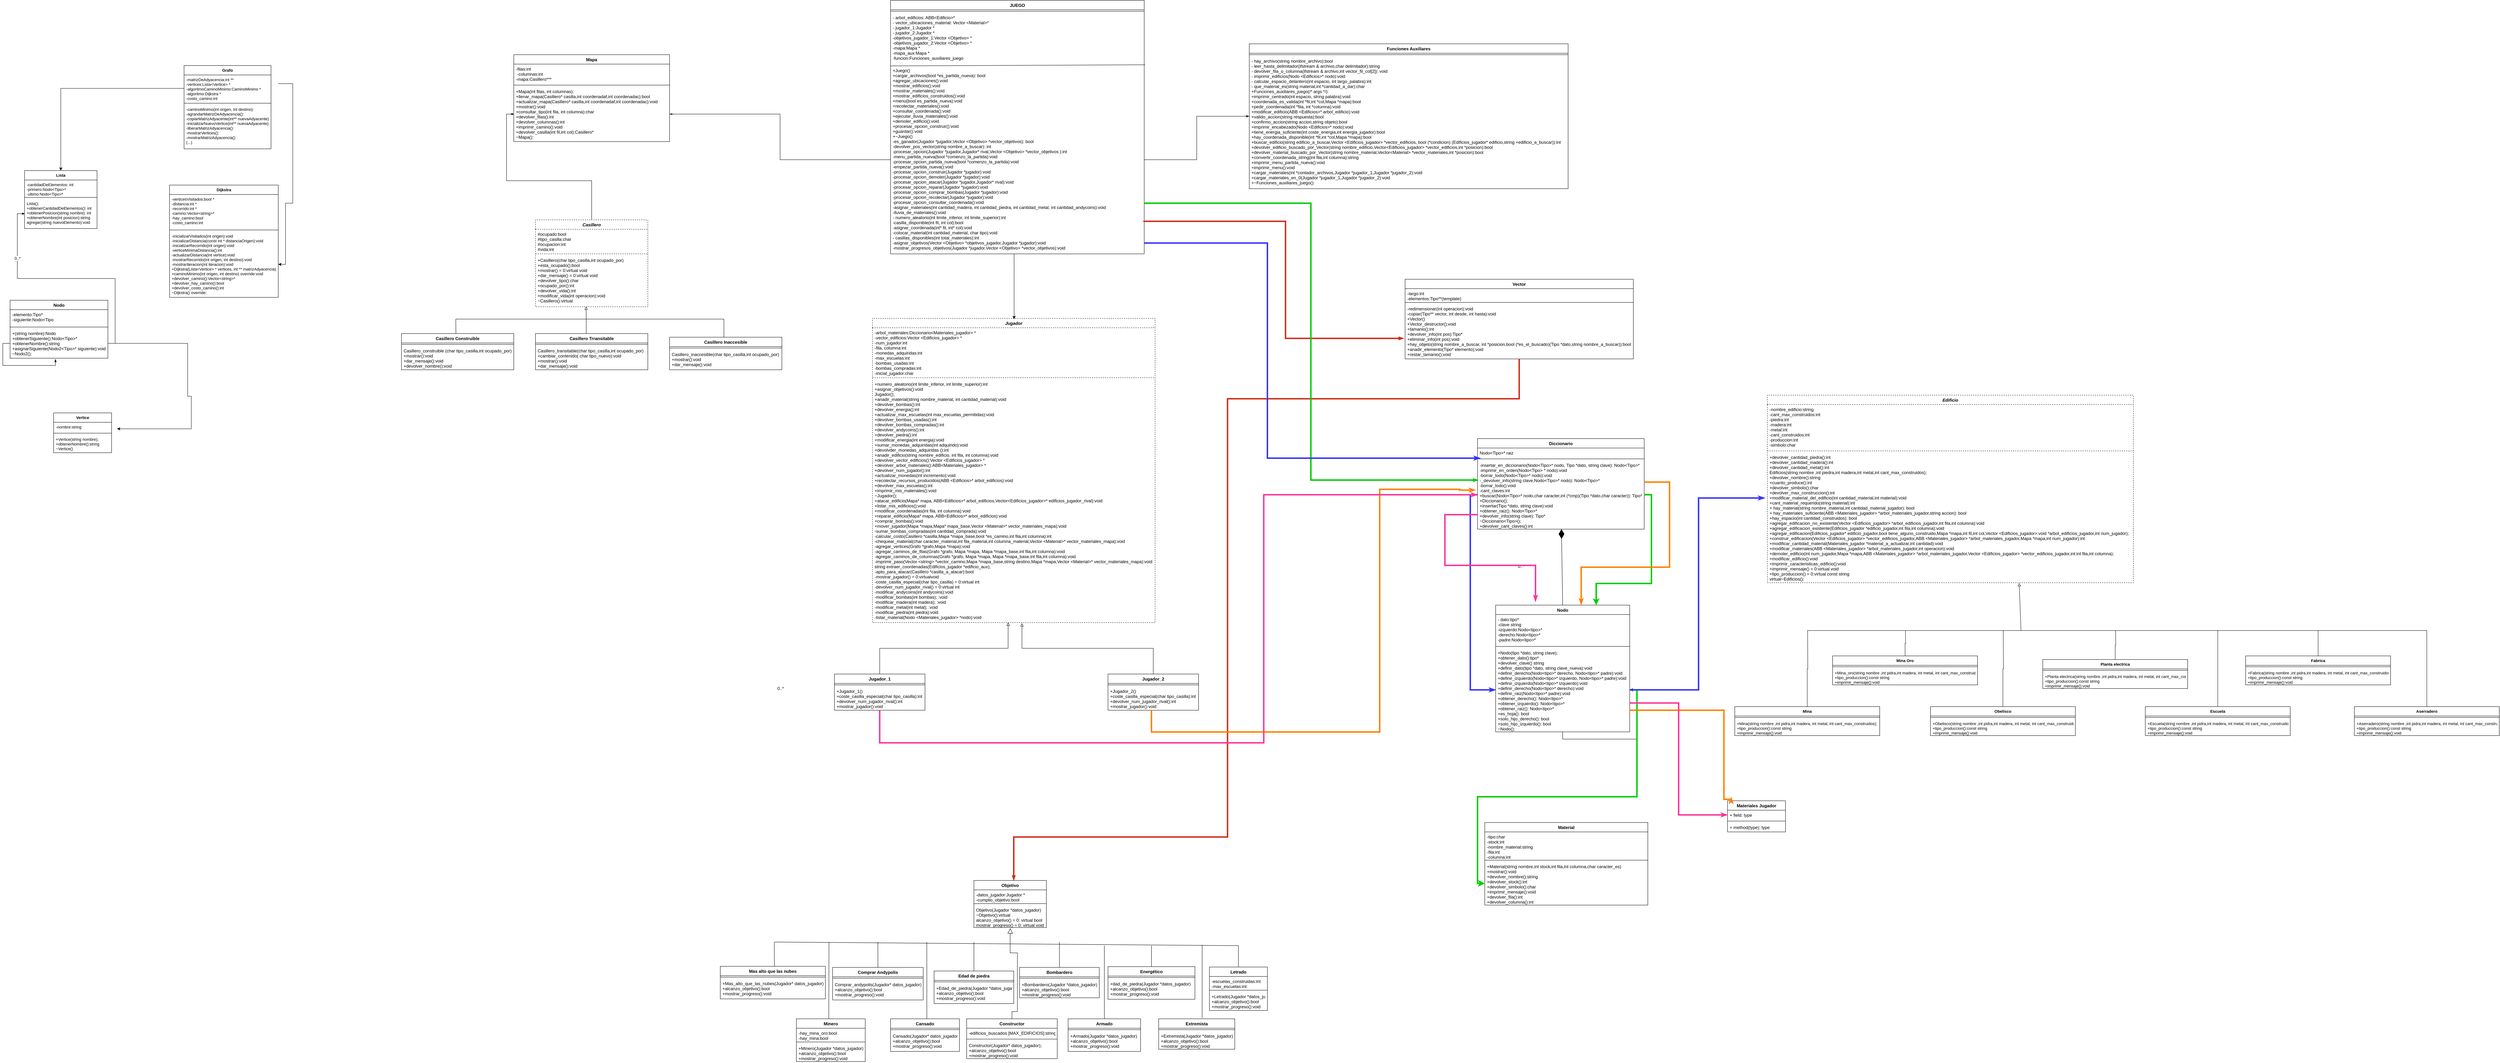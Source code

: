 <mxfile version="15.9.6" type="github">
  <diagram id="gNfOMcQ6Xfm5AFeHPi0f" name="Page-1">
    <mxGraphModel dx="6955" dy="4281" grid="1" gridSize="10" guides="1" tooltips="1" connect="1" arrows="1" fold="1" page="1" pageScale="1" pageWidth="1169" pageHeight="827" math="0" shadow="0">
      <root>
        <mxCell id="0" />
        <mxCell id="1" parent="0" />
        <mxCell id="B9S7GfdaR4YtxmO8wC_m-5" value="Jugador" style="swimlane;fontStyle=3;align=center;verticalAlign=top;childLayout=stackLayout;horizontal=1;startSize=26;horizontalStack=0;resizeParent=1;resizeParentMax=0;resizeLast=0;collapsible=1;marginBottom=0;rounded=0;dashed=1;" parent="1" vertex="1">
          <mxGeometry x="-990" y="-1502" width="780" height="840" as="geometry" />
        </mxCell>
        <mxCell id="B9S7GfdaR4YtxmO8wC_m-6" value="-arbol_materiales:Diccionario&lt;Materiales_jugador&gt; *&#xa;  -vector_edificios:Vector &lt;Edificios_jugador&gt; *&#xa;  -num_jugador:int &#xa;  -fila, columna:int &#xa;  -monedas_adquiridas:int &#xa;  -max_escuelas:int &#xa;  -bombas_usadas:int &#xa;  -bombas_compradas:int &#xa;  -inicial_jugador:char" style="text;strokeColor=none;fillColor=none;align=left;verticalAlign=top;spacingLeft=4;spacingRight=4;overflow=hidden;rotatable=0;points=[[0,0.5],[1,0.5]];portConstraint=eastwest;rounded=0;dashed=1;" parent="B9S7GfdaR4YtxmO8wC_m-5" vertex="1">
          <mxGeometry y="26" width="780" height="134" as="geometry" />
        </mxCell>
        <mxCell id="B9S7GfdaR4YtxmO8wC_m-7" value="" style="line;strokeWidth=1;fillColor=none;align=left;verticalAlign=middle;spacingTop=-1;spacingLeft=3;spacingRight=3;rotatable=0;labelPosition=right;points=[];portConstraint=eastwest;rounded=0;dashed=1;" parent="B9S7GfdaR4YtxmO8wC_m-5" vertex="1">
          <mxGeometry y="160" width="780" height="8" as="geometry" />
        </mxCell>
        <mxCell id="B9S7GfdaR4YtxmO8wC_m-8" value="+numero_aleatorio(int limite_inferior, int limite_superior):int&#xa;+asignar_objetivos():void&#xa;Jugador();&#xa;+anadir_material(string nombre_material, int cantidad_material):void&#xa;+devolver_bombas():int&#xa;+devolver_energia():int&#xa;+actualizar_max_escuelas(int max_escuelas_permitidas):void&#xa;+devolver_bombas_usadas():int&#xa;+devolver_bombas_compradas():int&#xa;+devolver_andycoins():int&#xa;+devolver_piedra():int&#xa;+modificar_energia(int energia):void&#xa;+sumar_monedas_adquiridas(int adquirido):void&#xa;+devolvder_monedas_adquiridas ():int&#xa;+anadir_edificio(string nombre_edificio, int fila, int columna):void&#xa;+devolver_vector_edificios():Vector &lt;Edificios_jugador&gt; *&#xa;+devolver_arbol_materiales():ABB&lt;Materiales_jugador&gt; *&#xa;+devolver_num_jugador():int&#xa;+actualizar_monedas(int incremento):void&#xa;+recolectar_recursos_producidos(ABB &lt;Edificios&gt;* arbol_edificios):void&#xa;+devolver_max_escuelas():int&#xa;+imprimir_mis_materiales():void&#xa;~Jugador();&#xa;+atacar_edificio(Mapa* mapa, ABB&lt;Edificios&gt;* arbol_edificios,Vector&lt;Edificios_jugador&gt;* edificios_jugador_rival):void&#xa;+listar_mis_edificios():void&#xa;+modificar_coordenadas(int fila, int columna):void&#xa;+reparar_edificio(Mapa* mapa, ABB&lt;Edificios&gt;* arbol_edificios):void&#xa;+comprar_bombas():void&#xa;+mover_jugador(Mapa *mapa,Mapa* mapa_base,Vector &lt;Material&gt;* vector_materiales_mapa):void&#xa;-sumar_bombas_compradas(int cantidad_comprada):void&#xa;-calcular_costo(Casillero *casilla,Mapa *mapa_base,bool *es_camino,int fila,int columna):int&#xa;-chequear_material(char caracter_material,int fila_material,int columna_material,Vector &lt;Material&gt;* vector_materiales_mapa):void&#xa;-agregar_vertices(Grafo *grafo,Mapa *mapa):void&#xa;-agregar_caminos_de_filas(Grafo *grafo, Mapa *mapa, Mapa *mapa_base,int fila,int columna):void&#xa;-agregar_caminos_de_columnas(Grafo *grafo, Mapa *mapa, Mapa *mapa_base,int fila,int columna):void&#xa;-imprimir_paso(Vector &lt;string&gt; *vector_camino,Mapa *mapa_base,string destino,Mapa *mapa,Vector &lt;Material&gt;* vector_materiales_mapa):void&#xa;string extraer_coordenadas(Edificios_jugador *edificio_aux);  &#xa;-apto_para_atacar(Casillero *casilla_a_atacar):bool  &#xa;-mostrar_jugador() = 0:virtualvoid &#xa;-coste_casilla_especial(char tipo_casilla) = 0:virtual int&#xa;-devolver_num_jugador_rival() = 0:virtual int&#xa;-modificar_andycoins(int andycoins):void&#xa;-modificar_bombas(int bombas); :void&#xa;-modificar_madera(int madera); :void&#xa;-modificar_metal(int metal); :void&#xa;-modificar_piedra(int piedra):void&#xa;-listar_material(Nodo &lt;Materiales_jugador&gt; *nodo):void&#xa;&#xa;" style="text;strokeColor=none;fillColor=none;align=left;verticalAlign=top;spacingLeft=4;spacingRight=4;overflow=hidden;rotatable=0;points=[[0,0.5],[1,0.5]];portConstraint=eastwest;rounded=0;dashed=1;" parent="B9S7GfdaR4YtxmO8wC_m-5" vertex="1">
          <mxGeometry y="168" width="780" height="672" as="geometry" />
        </mxCell>
        <mxCell id="B9S7GfdaR4YtxmO8wC_m-18" value="JUEGO" style="swimlane;fontStyle=1;align=center;verticalAlign=top;childLayout=stackLayout;horizontal=1;startSize=26;horizontalStack=0;resizeParent=1;resizeParentMax=0;resizeLast=0;collapsible=1;marginBottom=0;rounded=0;" parent="1" vertex="1">
          <mxGeometry x="-940" y="-2380" width="700" height="700" as="geometry" />
        </mxCell>
        <mxCell id="B9S7GfdaR4YtxmO8wC_m-20" value="" style="line;strokeWidth=1;fillColor=none;align=left;verticalAlign=middle;spacingTop=-1;spacingLeft=3;spacingRight=3;rotatable=0;labelPosition=right;points=[];portConstraint=eastwest;rounded=0;" parent="B9S7GfdaR4YtxmO8wC_m-18" vertex="1">
          <mxGeometry y="26" width="700" height="8" as="geometry" />
        </mxCell>
        <mxCell id="B9S7GfdaR4YtxmO8wC_m-19" value="- arbol_edificios: ABB&lt;Edificio&gt;* &#xa;- vector_ubicaciones_material: Vector &lt;Material&gt;*&#xa;- jugador_1:Jugador *&#xa;- jugador_2:Jugador *&#xa;-objetivos_jugador_1:Vector &lt;Objetivo&gt; *&#xa;    -objetivos_jugador_2:Vector &lt;Objetivo&gt; *&#xa;    -mapa:Mapa *&#xa;    -mapa_aux:Mapa *&#xa;-funcion:Funciones_auxiliares_juego &#xa;" style="text;strokeColor=none;fillColor=none;align=left;verticalAlign=top;spacingLeft=4;spacingRight=4;overflow=hidden;rotatable=0;points=[[0,0.5],[1,0.5]];portConstraint=eastwest;rounded=0;" parent="B9S7GfdaR4YtxmO8wC_m-18" vertex="1">
          <mxGeometry y="34" width="700" height="146" as="geometry" />
        </mxCell>
        <mxCell id="E-rghlNcItKewctkxyXF-2" value="" style="endArrow=none;html=1;rounded=0;entryX=1.003;entryY=-0.004;entryDx=0;entryDy=0;entryPerimeter=0;" parent="B9S7GfdaR4YtxmO8wC_m-18" target="B9S7GfdaR4YtxmO8wC_m-21" edge="1">
          <mxGeometry width="50" height="50" relative="1" as="geometry">
            <mxPoint y="181" as="sourcePoint" />
            <mxPoint x="350" y="181" as="targetPoint" />
          </mxGeometry>
        </mxCell>
        <mxCell id="B9S7GfdaR4YtxmO8wC_m-21" value="+Juego()&#xa;+cargar_archivos(bool *es_partida_nueva): bool&#xa;+agregar_ubicaciones():void&#xa;+mostrar_edificios():void&#xa;+mostrar_materiales():void&#xa;+mostrar_edificios_construidos():void&#xa;+menu(bool es_partida_nueva):void&#xa;+recolectar_materiales():void&#xa;+consultar_coordenada():void&#xa;+ejecutar_lluvia_materiales():void&#xa;+demoler_edificio():void&#xa;+procesar_opcion_construir():void&#xa;+guardar():void&#xa;+~Juego()&#xa;-es_ganador(Jugador *jugador,Vector &lt;Objetivo&gt; *vector_objetivos): bool &#xa;-devolver_pos_vector(string nombre_a_buscar): int &#xa;-procesar_opcion(Jugador *jugador,Jugador* rival,Vector &lt;Objetivo&gt; *vector_objetivos ):int &#xa;-menu_partida_nueva(bool *comenzo_la_partida):void&#xa;-procesar_opcion_partida_nueva(bool *comenzo_la_partida):void&#xa;  -empezar_partida_nueva():void&#xa;  -procesar_opcion_construir(Jugador *jugador):void&#xa;  -procesar_opcion_demoler(Jugador *jugador):void&#xa;  -procesar_opcion_atacar(Jugador *jugador,Jugador* rival):void&#xa;  -procesar_opcion_reparar(Jugador *jugador):void&#xa;  -procesar_opcion_comprar_bombas(Jugador *jugador):void&#xa;  -procesar_opcion_recolectar(Jugador *jugador):void&#xa;  -procesar_opcion_consultar_coordenada():void&#xa;  -asignar_materiales(int cantidad_madera, int cantidad_piedra, int cantidad_metal, int cantidad_andycoins):void&#xa;  -lluvia_de_materiales():void&#xa;- numero_aleatorio(int limite_inferior, int limite_superior):int&#xa;-casilla_disponible(int fil, int col):bool&#xa;  -asignar_coordenada(int* fil, int* col):void&#xa;  -colocar_material(int cantidad_material, char tipo):void&#xa;- casillas_disponibles(int total_materiales):int&#xa;  -asignar_objetivos(Vector &lt;Objetivo&gt; *objetivos_jugador,Jugador *jugador):void&#xa;  -mostrar_progresos_objetivos(Jugador *jugador,Vector &lt;Objetivo&gt; *vector_objetivos):void" style="text;strokeColor=none;fillColor=none;align=left;verticalAlign=top;spacingLeft=4;spacingRight=4;overflow=hidden;rotatable=0;points=[[0,0.5],[1,0.5]];portConstraint=eastwest;rounded=0;" parent="B9S7GfdaR4YtxmO8wC_m-18" vertex="1">
          <mxGeometry y="180" width="700" height="520" as="geometry" />
        </mxCell>
        <mxCell id="B9S7GfdaR4YtxmO8wC_m-24" style="edgeStyle=none;rounded=0;orthogonalLoop=1;jettySize=auto;html=1;endArrow=classic;endFill=1;exitX=0.487;exitY=1.001;exitDx=0;exitDy=0;exitPerimeter=0;" parent="1" source="B9S7GfdaR4YtxmO8wC_m-21" edge="1">
          <mxGeometry relative="1" as="geometry">
            <mxPoint x="-599" y="-1500" as="targetPoint" />
          </mxGeometry>
        </mxCell>
        <mxCell id="XbEgYG8BNr4pHZJZ6MSk-101" style="edgeStyle=orthogonalEdgeStyle;rounded=0;jumpSize=3;orthogonalLoop=1;jettySize=auto;html=1;exitX=0.5;exitY=0;exitDx=0;exitDy=0;entryX=0;entryY=0.5;entryDx=0;entryDy=0;labelBackgroundColor=default;fontFamily=Helvetica;fontSize=11;fontColor=default;endArrow=diamondThin;endFill=1;strokeColor=default;strokeWidth=1;" parent="1" source="B9S7GfdaR4YtxmO8wC_m-25" target="B9S7GfdaR4YtxmO8wC_m-65" edge="1">
          <mxGeometry relative="1" as="geometry" />
        </mxCell>
        <mxCell id="B9S7GfdaR4YtxmO8wC_m-25" value="Casillero" style="swimlane;fontStyle=3;align=center;verticalAlign=top;childLayout=stackLayout;horizontal=1;startSize=26;horizontalStack=0;resizeParent=1;resizeParentMax=0;resizeLast=0;collapsible=1;marginBottom=0;rounded=0;dashed=1;" parent="1" vertex="1">
          <mxGeometry x="-1920" y="-1774" width="310" height="240" as="geometry" />
        </mxCell>
        <mxCell id="B9S7GfdaR4YtxmO8wC_m-26" value="#ocupado:bool &#xa;    #tipo_casilla:char&#xa;    #ocupacion:int&#xa;    #vida:int" style="text;strokeColor=none;fillColor=none;align=left;verticalAlign=top;spacingLeft=4;spacingRight=4;overflow=hidden;rotatable=0;points=[[0,0.5],[1,0.5]];portConstraint=eastwest;rounded=0;" parent="B9S7GfdaR4YtxmO8wC_m-25" vertex="1">
          <mxGeometry y="26" width="310" height="64" as="geometry" />
        </mxCell>
        <mxCell id="B9S7GfdaR4YtxmO8wC_m-27" value="" style="line;strokeWidth=1;fillColor=none;align=left;verticalAlign=middle;spacingTop=-1;spacingLeft=3;spacingRight=3;rotatable=0;labelPosition=right;points=[];portConstraint=eastwest;rounded=0;dashed=1;" parent="B9S7GfdaR4YtxmO8wC_m-25" vertex="1">
          <mxGeometry y="90" width="310" height="8" as="geometry" />
        </mxCell>
        <mxCell id="B9S7GfdaR4YtxmO8wC_m-28" value="+Casillero(char tipo_casilla,int ocupado_por)&#xa;    +esta_ocupado():bool &#xa;    +mostrar() = 0:virtual void&#xa;    +dar_mensaje() = 0:virtual void&#xa;    +devolver_tipo():char&#xa;    +ocupado_por():int&#xa;    +devolver_vida():int&#xa;    +modificar_vida(int operacion):void&#xa;    ~Casillero():virtual " style="text;strokeColor=none;fillColor=none;align=left;verticalAlign=top;spacingLeft=4;spacingRight=4;overflow=hidden;rotatable=0;points=[[0,0.5],[1,0.5]];portConstraint=eastwest;rounded=0;" parent="B9S7GfdaR4YtxmO8wC_m-25" vertex="1">
          <mxGeometry y="98" width="310" height="142" as="geometry" />
        </mxCell>
        <mxCell id="B9S7GfdaR4YtxmO8wC_m-29" value="Funciones Auxiliares" style="swimlane;fontStyle=1;align=center;verticalAlign=top;childLayout=stackLayout;horizontal=1;startSize=26;horizontalStack=0;resizeParent=1;resizeParentMax=0;resizeLast=0;collapsible=1;marginBottom=0;rounded=0;" parent="1" vertex="1">
          <mxGeometry x="50" y="-2260" width="880" height="400" as="geometry" />
        </mxCell>
        <mxCell id="B9S7GfdaR4YtxmO8wC_m-31" value="" style="line;strokeWidth=1;fillColor=none;align=left;verticalAlign=middle;spacingTop=-1;spacingLeft=3;spacingRight=3;rotatable=0;labelPosition=right;points=[];portConstraint=eastwest;rounded=0;" parent="B9S7GfdaR4YtxmO8wC_m-29" vertex="1">
          <mxGeometry y="26" width="880" height="8" as="geometry" />
        </mxCell>
        <mxCell id="B9S7GfdaR4YtxmO8wC_m-32" value=" - hay_archivo(string nombre_archivo):bool&#xa;   - leer_hasta_delimitador(ifstream &amp; archivo,char delimitador):string &#xa;- devolver_fila_o_columna(ifstream &amp; archivo,int vector_fil_col[2]): void&#xa;   - imprimir_edificios(Nodo &lt;Edificios&gt;* nodo):void &#xa;   - calcular_espacio_delantero(int espacio, int  largo_palabra):int &#xa;   - que_material_es(string material,int *cantidad_a_dar):char&#xa;+Funciones_auxiliares_juego(/* args */):&#xa;    +imprimir_centrado(int espacio, string palabra):void &#xa;    +coordenada_es_valida(int *fil,int *col,Mapa *mapa):bool &#xa;    +pedir_coordenada(int *fila, int *columna):void &#xa;    +modificar_edificio(ABB &lt;Edificios&gt;* arbol_edificio):void &#xa;    +valido_accion(string respuesta):bool &#xa;    +confirmo_accion(string accion,string objeto):bool &#xa;    +imprimir_encabezado(Nodo &lt;Edificios&gt;* nodo):void &#xa;     +tiene_energia_suficiente(int coste_energia,int energia_jugador):bool &#xa;    +hay_coordenada_disponible(int *fil,int *col,Mapa *mapa):bool &#xa;    +buscar_edificio(string edificio_a_buscar,Vector &lt;Edificios_jugador&gt; *vector_edificios, bool (*condicion) (Edificios_jugador* edificio,string +edificio_a_buscar)):int &#xa;    +devolver_edificio_buscado_por_Vector(string nombre_edificio,Vector&lt;Edificios_jugador&gt; *vector_edificios,int *posicion):bool &#xa;    +devolver_material_buscado_por_Vector(string nombre_material,Vector&lt;Material&gt; *vector_materiales,int *posicion):bool &#xa;    +convertir_coordenada_string(int fila,int columna):string &#xa;    +imprimir_menu_partida_nueva():void &#xa;    +imprimir_menu():void &#xa;    +cargar_materiales(int *contador_archivos,Jugador *jugador_1,Jugador *jugador_2):void &#xa;    +cargar_materiales_en_0(Jugador *jugador_1,Jugador *jugador_2):void &#xa;    +~Funciones_auxiliares_juego():" style="text;strokeColor=none;fillColor=none;align=left;verticalAlign=top;spacingLeft=4;spacingRight=4;overflow=hidden;rotatable=0;points=[[0,0.5],[1,0.5]];portConstraint=eastwest;rounded=0;" parent="B9S7GfdaR4YtxmO8wC_m-29" vertex="1">
          <mxGeometry y="34" width="880" height="366" as="geometry" />
        </mxCell>
        <mxCell id="E-rghlNcItKewctkxyXF-5" style="edgeStyle=orthogonalEdgeStyle;rounded=0;orthogonalLoop=1;jettySize=auto;html=1;exitX=1;exitY=0.5;exitDx=0;exitDy=0;" parent="B9S7GfdaR4YtxmO8wC_m-29" source="B9S7GfdaR4YtxmO8wC_m-32" target="B9S7GfdaR4YtxmO8wC_m-32" edge="1">
          <mxGeometry relative="1" as="geometry" />
        </mxCell>
        <mxCell id="B9S7GfdaR4YtxmO8wC_m-37" value="Casillero Trransitable" style="swimlane;fontStyle=1;align=center;verticalAlign=top;childLayout=stackLayout;horizontal=1;startSize=26;horizontalStack=0;resizeParent=1;resizeParentMax=0;resizeLast=0;collapsible=1;marginBottom=0;rounded=0;" parent="1" vertex="1">
          <mxGeometry x="-1920" y="-1460" width="310" height="100" as="geometry" />
        </mxCell>
        <mxCell id="B9S7GfdaR4YtxmO8wC_m-39" value="" style="line;strokeWidth=1;fillColor=none;align=left;verticalAlign=middle;spacingTop=-1;spacingLeft=3;spacingRight=3;rotatable=0;labelPosition=right;points=[];portConstraint=eastwest;rounded=0;" parent="B9S7GfdaR4YtxmO8wC_m-37" vertex="1">
          <mxGeometry y="26" width="310" height="8" as="geometry" />
        </mxCell>
        <mxCell id="B9S7GfdaR4YtxmO8wC_m-40" value=" Casillero_transitable(char tipo_casilla,int ocupado_por)&#xa;    +cambiar_contenido( char tipo_nuevo):void&#xa;    +mostrar():void&#xa;    +dar_mensaje():void" style="text;strokeColor=none;fillColor=none;align=left;verticalAlign=top;spacingLeft=4;spacingRight=4;overflow=hidden;rotatable=0;points=[[0,0.5],[1,0.5]];portConstraint=eastwest;rounded=0;" parent="B9S7GfdaR4YtxmO8wC_m-37" vertex="1">
          <mxGeometry y="34" width="310" height="66" as="geometry" />
        </mxCell>
        <mxCell id="B9S7GfdaR4YtxmO8wC_m-41" value="Casillero Inaccesible" style="swimlane;fontStyle=1;align=center;verticalAlign=top;childLayout=stackLayout;horizontal=1;startSize=26;horizontalStack=0;resizeParent=1;resizeParentMax=0;resizeLast=0;collapsible=1;marginBottom=0;rounded=0;" parent="1" vertex="1">
          <mxGeometry x="-1550" y="-1450" width="310" height="90" as="geometry" />
        </mxCell>
        <mxCell id="B9S7GfdaR4YtxmO8wC_m-43" value="" style="line;strokeWidth=1;fillColor=none;align=left;verticalAlign=middle;spacingTop=-1;spacingLeft=3;spacingRight=3;rotatable=0;labelPosition=right;points=[];portConstraint=eastwest;rounded=0;" parent="B9S7GfdaR4YtxmO8wC_m-41" vertex="1">
          <mxGeometry y="26" width="310" height="8" as="geometry" />
        </mxCell>
        <mxCell id="B9S7GfdaR4YtxmO8wC_m-44" value=" Casillero_inaccesible(char tipo_casilla,int ocupado_por)&#xa;    +mostrar():void&#xa;    +dar_mensaje():void" style="text;strokeColor=none;fillColor=none;align=left;verticalAlign=top;spacingLeft=4;spacingRight=4;overflow=hidden;rotatable=0;points=[[0,0.5],[1,0.5]];portConstraint=eastwest;rounded=0;" parent="B9S7GfdaR4YtxmO8wC_m-41" vertex="1">
          <mxGeometry y="34" width="310" height="56" as="geometry" />
        </mxCell>
        <mxCell id="B9S7GfdaR4YtxmO8wC_m-53" value="Casillero Construible" style="swimlane;fontStyle=1;align=center;verticalAlign=top;childLayout=stackLayout;horizontal=1;startSize=26;horizontalStack=0;resizeParent=1;resizeParentMax=0;resizeLast=0;collapsible=1;marginBottom=0;rounded=0;" parent="1" vertex="1">
          <mxGeometry x="-2290" y="-1460" width="310" height="100" as="geometry" />
        </mxCell>
        <mxCell id="B9S7GfdaR4YtxmO8wC_m-55" value="" style="line;strokeWidth=1;fillColor=none;align=left;verticalAlign=middle;spacingTop=-1;spacingLeft=3;spacingRight=3;rotatable=0;labelPosition=right;points=[];portConstraint=eastwest;rounded=0;" parent="B9S7GfdaR4YtxmO8wC_m-53" vertex="1">
          <mxGeometry y="26" width="310" height="8" as="geometry" />
        </mxCell>
        <mxCell id="B9S7GfdaR4YtxmO8wC_m-56" value=" Casillero_construible (char tipo_casilla,int ocupado_por)&#xa;    +mostrar():void&#xa;    +dar_mensaje():void&#xa;    +devolver_nombre():void&#xa;&#xa;&#xa;&#xa;" style="text;strokeColor=none;fillColor=none;align=left;verticalAlign=top;spacingLeft=4;spacingRight=4;overflow=hidden;rotatable=0;points=[[0,0.5],[1,0.5]];portConstraint=eastwest;rounded=0;" parent="B9S7GfdaR4YtxmO8wC_m-53" vertex="1">
          <mxGeometry y="34" width="310" height="66" as="geometry" />
        </mxCell>
        <mxCell id="B9S7GfdaR4YtxmO8wC_m-62" value="Mapa" style="swimlane;fontStyle=1;align=center;verticalAlign=top;childLayout=stackLayout;horizontal=1;startSize=26;horizontalStack=0;resizeParent=1;resizeParentMax=0;resizeLast=0;collapsible=1;marginBottom=0;rounded=0;" parent="1" vertex="1">
          <mxGeometry x="-1980" y="-2230" width="430" height="240" as="geometry" />
        </mxCell>
        <mxCell id="B9S7GfdaR4YtxmO8wC_m-63" value="-filas:int &#xa; -columnas:int &#xa;-mapa:Casillero***&#xa;" style="text;strokeColor=none;fillColor=none;align=left;verticalAlign=top;spacingLeft=4;spacingRight=4;overflow=hidden;rotatable=0;points=[[0,0.5],[1,0.5]];portConstraint=eastwest;rounded=0;" parent="B9S7GfdaR4YtxmO8wC_m-62" vertex="1">
          <mxGeometry y="26" width="430" height="54" as="geometry" />
        </mxCell>
        <mxCell id="B9S7GfdaR4YtxmO8wC_m-64" value="" style="line;strokeWidth=1;fillColor=none;align=left;verticalAlign=middle;spacingTop=-1;spacingLeft=3;spacingRight=3;rotatable=0;labelPosition=right;points=[];portConstraint=eastwest;rounded=0;" parent="B9S7GfdaR4YtxmO8wC_m-62" vertex="1">
          <mxGeometry y="80" width="430" height="8" as="geometry" />
        </mxCell>
        <mxCell id="B9S7GfdaR4YtxmO8wC_m-65" value="+Mapa(int filas, int columnas):&#xa;+llenar_mapa(Casillero* casilla,int coordenadaf,int coordenadac):bool&#xa;+actualizar_mapa(Casillero* casilla,int coordenadaf,int coordenadac):void&#xa;+mostrar():void&#xa;+consultar_tipo(int fila, int columna):char &#xa;+devolver_filas():int &#xa;+devolver_columnas():int&#xa;+imprimir_camino():void&#xa;+devolver_casilla(int fil,int col):Casillero*&#xa;~Mapa():" style="text;strokeColor=none;fillColor=none;align=left;verticalAlign=top;spacingLeft=4;spacingRight=4;overflow=hidden;rotatable=0;points=[[0,0.5],[1,0.5]];portConstraint=eastwest;rounded=0;" parent="B9S7GfdaR4YtxmO8wC_m-62" vertex="1">
          <mxGeometry y="88" width="430" height="152" as="geometry" />
        </mxCell>
        <mxCell id="B9S7GfdaR4YtxmO8wC_m-94" style="edgeStyle=orthogonalEdgeStyle;rounded=0;orthogonalLoop=1;jettySize=auto;html=1;endArrow=classicThin;endFill=1;" parent="1" source="B9S7GfdaR4YtxmO8wC_m-21" target="B9S7GfdaR4YtxmO8wC_m-29" edge="1">
          <mxGeometry relative="1" as="geometry" />
        </mxCell>
        <mxCell id="B9S7GfdaR4YtxmO8wC_m-95" value="Objetivo" style="swimlane;fontStyle=1;align=center;verticalAlign=top;childLayout=stackLayout;horizontal=1;startSize=26;horizontalStack=0;resizeParent=1;resizeParentMax=0;resizeLast=0;collapsible=1;marginBottom=0;rounded=0;" parent="1" vertex="1">
          <mxGeometry x="-710" y="50" width="200" height="130" as="geometry" />
        </mxCell>
        <mxCell id="B9S7GfdaR4YtxmO8wC_m-96" value="-datos_jugador:Jugador *&#xa;-cumplio_objetivo:bool " style="text;strokeColor=none;fillColor=none;align=left;verticalAlign=top;spacingLeft=4;spacingRight=4;overflow=hidden;rotatable=0;points=[[0,0.5],[1,0.5]];portConstraint=eastwest;rounded=0;" parent="B9S7GfdaR4YtxmO8wC_m-95" vertex="1">
          <mxGeometry y="26" width="200" height="34" as="geometry" />
        </mxCell>
        <mxCell id="B9S7GfdaR4YtxmO8wC_m-97" value="" style="line;strokeWidth=1;fillColor=none;align=left;verticalAlign=middle;spacingTop=-1;spacingLeft=3;spacingRight=3;rotatable=0;labelPosition=right;points=[];portConstraint=eastwest;rounded=0;" parent="B9S7GfdaR4YtxmO8wC_m-95" vertex="1">
          <mxGeometry y="60" width="200" height="8" as="geometry" />
        </mxCell>
        <mxCell id="B9S7GfdaR4YtxmO8wC_m-98" value="Objetivo(Jugador *datos_jugador)&#xa;  ~Objetivo():virtual&#xa;  alcanzo_objetivo() = 0: virtual bool &#xa;  mostrar_progreso() = 0: virtual void" style="text;strokeColor=none;fillColor=none;align=left;verticalAlign=top;spacingLeft=4;spacingRight=4;overflow=hidden;rotatable=0;points=[[0,0.5],[1,0.5]];portConstraint=eastwest;rounded=0;" parent="B9S7GfdaR4YtxmO8wC_m-95" vertex="1">
          <mxGeometry y="68" width="200" height="62" as="geometry" />
        </mxCell>
        <mxCell id="B9S7GfdaR4YtxmO8wC_m-99" value="Mas alto que las nubes" style="swimlane;fontStyle=1;align=center;verticalAlign=top;childLayout=stackLayout;horizontal=1;startSize=26;horizontalStack=0;resizeParent=1;resizeParentMax=0;resizeLast=0;collapsible=1;marginBottom=0;rounded=0;" parent="1" vertex="1">
          <mxGeometry x="-1410" y="287" width="290" height="90" as="geometry" />
        </mxCell>
        <mxCell id="B9S7GfdaR4YtxmO8wC_m-101" value="" style="line;strokeWidth=1;fillColor=none;align=left;verticalAlign=middle;spacingTop=-1;spacingLeft=3;spacingRight=3;rotatable=0;labelPosition=right;points=[];portConstraint=eastwest;rounded=0;" parent="B9S7GfdaR4YtxmO8wC_m-99" vertex="1">
          <mxGeometry y="26" width="290" height="8" as="geometry" />
        </mxCell>
        <mxCell id="B9S7GfdaR4YtxmO8wC_m-102" value="+Mas_alto_que_las_nubes(Jugador* datos_jugador);&#xa;    +alcanzo_objetivo():bool&#xa;    +mostrar_progreso():void" style="text;strokeColor=none;fillColor=none;align=left;verticalAlign=top;spacingLeft=4;spacingRight=4;overflow=hidden;rotatable=0;points=[[0,0.5],[1,0.5]];portConstraint=eastwest;rounded=0;" parent="B9S7GfdaR4YtxmO8wC_m-99" vertex="1">
          <mxGeometry y="34" width="290" height="56" as="geometry" />
        </mxCell>
        <mxCell id="B9S7GfdaR4YtxmO8wC_m-103" value="Bombardero" style="swimlane;fontStyle=1;align=center;verticalAlign=top;childLayout=stackLayout;horizontal=1;startSize=26;horizontalStack=0;resizeParent=1;resizeParentMax=0;resizeLast=0;collapsible=1;marginBottom=0;rounded=0;" parent="1" vertex="1">
          <mxGeometry x="-584" y="290" width="220" height="84" as="geometry" />
        </mxCell>
        <mxCell id="B9S7GfdaR4YtxmO8wC_m-105" value="" style="line;strokeWidth=1;fillColor=none;align=left;verticalAlign=middle;spacingTop=-1;spacingLeft=3;spacingRight=3;rotatable=0;labelPosition=right;points=[];portConstraint=eastwest;rounded=0;" parent="B9S7GfdaR4YtxmO8wC_m-103" vertex="1">
          <mxGeometry y="26" width="220" height="8" as="geometry" />
        </mxCell>
        <mxCell id="B9S7GfdaR4YtxmO8wC_m-106" value="+Bombardero(Jugador *datos_jugador)&#xa;    +alcanzo_objetivo():bool &#xa;    +mostrar_progreso():void  &#xa;" style="text;strokeColor=none;fillColor=none;align=left;verticalAlign=top;spacingLeft=4;spacingRight=4;overflow=hidden;rotatable=0;points=[[0,0.5],[1,0.5]];portConstraint=eastwest;rounded=0;" parent="B9S7GfdaR4YtxmO8wC_m-103" vertex="1">
          <mxGeometry y="34" width="220" height="50" as="geometry" />
        </mxCell>
        <mxCell id="B9S7GfdaR4YtxmO8wC_m-107" value="Edad de piedra" style="swimlane;fontStyle=1;align=center;verticalAlign=top;childLayout=stackLayout;horizontal=1;startSize=26;horizontalStack=0;resizeParent=1;resizeParentMax=0;resizeLast=0;collapsible=1;marginBottom=0;rounded=0;" parent="1" vertex="1">
          <mxGeometry x="-820" y="300" width="220" height="90" as="geometry" />
        </mxCell>
        <mxCell id="B9S7GfdaR4YtxmO8wC_m-109" value="" style="line;strokeWidth=1;fillColor=none;align=left;verticalAlign=middle;spacingTop=-1;spacingLeft=3;spacingRight=3;rotatable=0;labelPosition=right;points=[];portConstraint=eastwest;rounded=0;" parent="B9S7GfdaR4YtxmO8wC_m-107" vertex="1">
          <mxGeometry y="26" width="220" height="8" as="geometry" />
        </mxCell>
        <mxCell id="B9S7GfdaR4YtxmO8wC_m-110" value="+Edad_de_piedra(Jugador *datos_jugador)&#xa;    +alcanzo_objetivo():bool &#xa;    +mostrar_progreso():void  &#xa;" style="text;strokeColor=none;fillColor=none;align=left;verticalAlign=top;spacingLeft=4;spacingRight=4;overflow=hidden;rotatable=0;points=[[0,0.5],[1,0.5]];portConstraint=eastwest;rounded=0;" parent="B9S7GfdaR4YtxmO8wC_m-107" vertex="1">
          <mxGeometry y="34" width="220" height="56" as="geometry" />
        </mxCell>
        <mxCell id="B9S7GfdaR4YtxmO8wC_m-111" value="Comprar Andypolis" style="swimlane;fontStyle=1;align=center;verticalAlign=top;childLayout=stackLayout;horizontal=1;startSize=26;horizontalStack=0;resizeParent=1;resizeParentMax=0;resizeLast=0;collapsible=1;marginBottom=0;rounded=0;" parent="1" vertex="1">
          <mxGeometry x="-1100" y="290" width="250" height="90" as="geometry" />
        </mxCell>
        <mxCell id="B9S7GfdaR4YtxmO8wC_m-113" value="" style="line;strokeWidth=1;fillColor=none;align=left;verticalAlign=middle;spacingTop=-1;spacingLeft=3;spacingRight=3;rotatable=0;labelPosition=right;points=[];portConstraint=eastwest;rounded=0;" parent="B9S7GfdaR4YtxmO8wC_m-111" vertex="1">
          <mxGeometry y="26" width="250" height="8" as="geometry" />
        </mxCell>
        <mxCell id="B9S7GfdaR4YtxmO8wC_m-114" value="  Comprar_andypolis(Jugador* datos_jugador);&#xa;    +alcanzo_objetivo():bool&#xa;    +mostrar_progreso():void" style="text;strokeColor=none;fillColor=none;align=left;verticalAlign=top;spacingLeft=4;spacingRight=4;overflow=hidden;rotatable=0;points=[[0,0.5],[1,0.5]];portConstraint=eastwest;rounded=0;" parent="B9S7GfdaR4YtxmO8wC_m-111" vertex="1">
          <mxGeometry y="34" width="250" height="56" as="geometry" />
        </mxCell>
        <mxCell id="B9S7GfdaR4YtxmO8wC_m-115" value="Energético" style="swimlane;fontStyle=1;align=center;verticalAlign=top;childLayout=stackLayout;horizontal=1;startSize=26;horizontalStack=0;resizeParent=1;resizeParentMax=0;resizeLast=0;collapsible=1;marginBottom=0;rounded=0;" parent="1" vertex="1">
          <mxGeometry x="-340" y="288" width="240" height="90" as="geometry" />
        </mxCell>
        <mxCell id="B9S7GfdaR4YtxmO8wC_m-117" value="" style="line;strokeWidth=1;fillColor=none;align=left;verticalAlign=middle;spacingTop=-1;spacingLeft=3;spacingRight=3;rotatable=0;labelPosition=right;points=[];portConstraint=eastwest;rounded=0;" parent="B9S7GfdaR4YtxmO8wC_m-115" vertex="1">
          <mxGeometry y="26" width="240" height="8" as="geometry" />
        </mxCell>
        <mxCell id="B9S7GfdaR4YtxmO8wC_m-118" value="+dad_de_piedra(Jugador *datos_jugador)&#xa;    +alcanzo_objetivo():bool &#xa;    +mostrar_progreso():void  &#xa;" style="text;strokeColor=none;fillColor=none;align=left;verticalAlign=top;spacingLeft=4;spacingRight=4;overflow=hidden;rotatable=0;points=[[0,0.5],[1,0.5]];portConstraint=eastwest;rounded=0;" parent="B9S7GfdaR4YtxmO8wC_m-115" vertex="1">
          <mxGeometry y="34" width="240" height="56" as="geometry" />
        </mxCell>
        <mxCell id="B9S7GfdaR4YtxmO8wC_m-120" value="Minero" style="swimlane;fontStyle=1;align=center;verticalAlign=top;childLayout=stackLayout;horizontal=1;startSize=26;horizontalStack=0;resizeParent=1;resizeParentMax=0;resizeLast=0;collapsible=1;marginBottom=0;rounded=0;" parent="1" vertex="1">
          <mxGeometry x="-1200" y="432" width="190" height="118" as="geometry" />
        </mxCell>
        <mxCell id="B9S7GfdaR4YtxmO8wC_m-121" value="-hay_mina_oro:bool&#xa;    -hay_mina:bool" style="text;strokeColor=none;fillColor=none;align=left;verticalAlign=top;spacingLeft=4;spacingRight=4;overflow=hidden;rotatable=0;points=[[0,0.5],[1,0.5]];portConstraint=eastwest;rounded=0;" parent="B9S7GfdaR4YtxmO8wC_m-120" vertex="1">
          <mxGeometry y="26" width="190" height="34" as="geometry" />
        </mxCell>
        <mxCell id="B9S7GfdaR4YtxmO8wC_m-122" value="" style="line;strokeWidth=1;fillColor=none;align=left;verticalAlign=middle;spacingTop=-1;spacingLeft=3;spacingRight=3;rotatable=0;labelPosition=right;points=[];portConstraint=eastwest;rounded=0;" parent="B9S7GfdaR4YtxmO8wC_m-120" vertex="1">
          <mxGeometry y="60" width="190" height="8" as="geometry" />
        </mxCell>
        <mxCell id="B9S7GfdaR4YtxmO8wC_m-123" value="+Minero(Jugador *datos_jugador);&#xa;    +alcanzo_objetivo():bool&#xa;    +mostrar_progreso():void" style="text;strokeColor=none;fillColor=none;align=left;verticalAlign=top;spacingLeft=4;spacingRight=4;overflow=hidden;rotatable=0;points=[[0,0.5],[1,0.5]];portConstraint=eastwest;rounded=0;" parent="B9S7GfdaR4YtxmO8wC_m-120" vertex="1">
          <mxGeometry y="68" width="190" height="50" as="geometry" />
        </mxCell>
        <mxCell id="B9S7GfdaR4YtxmO8wC_m-124" value="Armado" style="swimlane;fontStyle=1;align=center;verticalAlign=top;childLayout=stackLayout;horizontal=1;startSize=26;horizontalStack=0;resizeParent=1;resizeParentMax=0;resizeLast=0;collapsible=1;marginBottom=0;rounded=0;" parent="1" vertex="1">
          <mxGeometry x="-450" y="432" width="200" height="90" as="geometry" />
        </mxCell>
        <mxCell id="B9S7GfdaR4YtxmO8wC_m-126" value="" style="line;strokeWidth=1;fillColor=none;align=left;verticalAlign=middle;spacingTop=-1;spacingLeft=3;spacingRight=3;rotatable=0;labelPosition=right;points=[];portConstraint=eastwest;rounded=0;" parent="B9S7GfdaR4YtxmO8wC_m-124" vertex="1">
          <mxGeometry y="26" width="200" height="8" as="geometry" />
        </mxCell>
        <mxCell id="B9S7GfdaR4YtxmO8wC_m-127" value="+Armado(Jugador *datos_jugador)&#xa;    +alcanzo_objetivo():bool &#xa;    +mostrar_progreso():void  &#xa;" style="text;strokeColor=none;fillColor=none;align=left;verticalAlign=top;spacingLeft=4;spacingRight=4;overflow=hidden;rotatable=0;points=[[0,0.5],[1,0.5]];portConstraint=eastwest;rounded=0;" parent="B9S7GfdaR4YtxmO8wC_m-124" vertex="1">
          <mxGeometry y="34" width="200" height="56" as="geometry" />
        </mxCell>
        <mxCell id="B9S7GfdaR4YtxmO8wC_m-128" value="Constructor" style="swimlane;fontStyle=1;align=center;verticalAlign=top;childLayout=stackLayout;horizontal=1;startSize=26;horizontalStack=0;resizeParent=1;resizeParentMax=0;resizeLast=0;collapsible=1;marginBottom=0;rounded=0;" parent="1" vertex="1">
          <mxGeometry x="-730" y="432" width="250" height="110" as="geometry" />
        </mxCell>
        <mxCell id="B9S7GfdaR4YtxmO8wC_m-129" value="-edificios_buscados [MAX_EDIFICIOS]:string " style="text;strokeColor=none;fillColor=none;align=left;verticalAlign=top;spacingLeft=4;spacingRight=4;overflow=hidden;rotatable=0;points=[[0,0.5],[1,0.5]];portConstraint=eastwest;rounded=0;" parent="B9S7GfdaR4YtxmO8wC_m-128" vertex="1">
          <mxGeometry y="26" width="250" height="26" as="geometry" />
        </mxCell>
        <mxCell id="B9S7GfdaR4YtxmO8wC_m-130" value="" style="line;strokeWidth=1;fillColor=none;align=left;verticalAlign=middle;spacingTop=-1;spacingLeft=3;spacingRight=3;rotatable=0;labelPosition=right;points=[];portConstraint=eastwest;rounded=0;" parent="B9S7GfdaR4YtxmO8wC_m-128" vertex="1">
          <mxGeometry y="52" width="250" height="8" as="geometry" />
        </mxCell>
        <mxCell id="B9S7GfdaR4YtxmO8wC_m-131" value="  Constructor(Jugador* datos_jugador);&#xa;    +alcanzo_objetivo():bool&#xa;    +mostrar_progreso():void" style="text;strokeColor=none;fillColor=none;align=left;verticalAlign=top;spacingLeft=4;spacingRight=4;overflow=hidden;rotatable=0;points=[[0,0.5],[1,0.5]];portConstraint=eastwest;rounded=0;" parent="B9S7GfdaR4YtxmO8wC_m-128" vertex="1">
          <mxGeometry y="60" width="250" height="50" as="geometry" />
        </mxCell>
        <mxCell id="B9S7GfdaR4YtxmO8wC_m-132" value="Cansado" style="swimlane;fontStyle=1;align=center;verticalAlign=top;childLayout=stackLayout;horizontal=1;startSize=26;horizontalStack=0;resizeParent=1;resizeParentMax=0;resizeLast=0;collapsible=1;marginBottom=0;rounded=0;" parent="1" vertex="1">
          <mxGeometry x="-940" y="432" width="190" height="90" as="geometry" />
        </mxCell>
        <mxCell id="B9S7GfdaR4YtxmO8wC_m-134" value="" style="line;strokeWidth=1;fillColor=none;align=left;verticalAlign=middle;spacingTop=-1;spacingLeft=3;spacingRight=3;rotatable=0;labelPosition=right;points=[];portConstraint=eastwest;rounded=0;" parent="B9S7GfdaR4YtxmO8wC_m-132" vertex="1">
          <mxGeometry y="26" width="190" height="8" as="geometry" />
        </mxCell>
        <mxCell id="B9S7GfdaR4YtxmO8wC_m-135" value="  Cansado(Jugador* datos_jugador);&#xa;    +alcanzo_objetivo():bool&#xa;    +mostrar_progreso():void" style="text;strokeColor=none;fillColor=none;align=left;verticalAlign=top;spacingLeft=4;spacingRight=4;overflow=hidden;rotatable=0;points=[[0,0.5],[1,0.5]];portConstraint=eastwest;rounded=0;" parent="B9S7GfdaR4YtxmO8wC_m-132" vertex="1">
          <mxGeometry y="34" width="190" height="56" as="geometry" />
        </mxCell>
        <mxCell id="B9S7GfdaR4YtxmO8wC_m-136" value="Extremista" style="swimlane;fontStyle=1;align=center;verticalAlign=top;childLayout=stackLayout;horizontal=1;startSize=26;horizontalStack=0;resizeParent=1;resizeParentMax=0;resizeLast=0;collapsible=1;marginBottom=0;rounded=0;" parent="1" vertex="1">
          <mxGeometry x="-200" y="432" width="210" height="84" as="geometry" />
        </mxCell>
        <mxCell id="B9S7GfdaR4YtxmO8wC_m-138" value="" style="line;strokeWidth=1;fillColor=none;align=left;verticalAlign=middle;spacingTop=-1;spacingLeft=3;spacingRight=3;rotatable=0;labelPosition=right;points=[];portConstraint=eastwest;rounded=0;" parent="B9S7GfdaR4YtxmO8wC_m-136" vertex="1">
          <mxGeometry y="26" width="210" height="8" as="geometry" />
        </mxCell>
        <mxCell id="B9S7GfdaR4YtxmO8wC_m-139" value="+Extremista(Jugador *datos_jugador)&#xa;    +alcanzo_objetivo():bool &#xa;    +mostrar_progreso():void  &#xa;" style="text;strokeColor=none;fillColor=none;align=left;verticalAlign=top;spacingLeft=4;spacingRight=4;overflow=hidden;rotatable=0;points=[[0,0.5],[1,0.5]];portConstraint=eastwest;rounded=0;" parent="B9S7GfdaR4YtxmO8wC_m-136" vertex="1">
          <mxGeometry y="34" width="210" height="50" as="geometry" />
        </mxCell>
        <mxCell id="B9S7GfdaR4YtxmO8wC_m-141" value="Letrado" style="swimlane;fontStyle=1;align=center;verticalAlign=top;childLayout=stackLayout;horizontal=1;startSize=26;horizontalStack=0;resizeParent=1;resizeParentMax=0;resizeLast=0;collapsible=1;marginBottom=0;rounded=0;" parent="1" vertex="1">
          <mxGeometry x="-60" y="289" width="160" height="120" as="geometry" />
        </mxCell>
        <mxCell id="B9S7GfdaR4YtxmO8wC_m-142" value="-escuelas_construidas:int&#xa;-max_escuelas:int" style="text;strokeColor=none;fillColor=none;align=left;verticalAlign=top;spacingLeft=4;spacingRight=4;overflow=hidden;rotatable=0;points=[[0,0.5],[1,0.5]];portConstraint=eastwest;rounded=0;" parent="B9S7GfdaR4YtxmO8wC_m-141" vertex="1">
          <mxGeometry y="26" width="160" height="34" as="geometry" />
        </mxCell>
        <mxCell id="B9S7GfdaR4YtxmO8wC_m-143" value="" style="line;strokeWidth=1;fillColor=none;align=left;verticalAlign=middle;spacingTop=-1;spacingLeft=3;spacingRight=3;rotatable=0;labelPosition=right;points=[];portConstraint=eastwest;rounded=0;" parent="B9S7GfdaR4YtxmO8wC_m-141" vertex="1">
          <mxGeometry y="60" width="160" height="8" as="geometry" />
        </mxCell>
        <mxCell id="B9S7GfdaR4YtxmO8wC_m-144" value="+Letrado(Jugador *datos_jugador)&#xa;    +alcanzo_objetivo():bool &#xa;    +mostrar_progreso():void  &#xa;" style="text;strokeColor=none;fillColor=none;align=left;verticalAlign=top;spacingLeft=4;spacingRight=4;overflow=hidden;rotatable=0;points=[[0,0.5],[1,0.5]];portConstraint=eastwest;rounded=0;" parent="B9S7GfdaR4YtxmO8wC_m-141" vertex="1">
          <mxGeometry y="68" width="160" height="52" as="geometry" />
        </mxCell>
        <mxCell id="B9S7GfdaR4YtxmO8wC_m-156" value="" style="endArrow=none;html=1;rounded=0;curved=1;" parent="1" edge="1">
          <mxGeometry width="50" height="50" relative="1" as="geometry">
            <mxPoint x="-1260" y="220" as="sourcePoint" />
            <mxPoint x="20" y="230" as="targetPoint" />
          </mxGeometry>
        </mxCell>
        <mxCell id="B9S7GfdaR4YtxmO8wC_m-157" value="" style="endArrow=none;html=1;rounded=0;curved=1;" parent="1" source="B9S7GfdaR4YtxmO8wC_m-107" edge="1">
          <mxGeometry width="50" height="50" relative="1" as="geometry">
            <mxPoint x="-790" y="240" as="sourcePoint" />
            <mxPoint x="-710" y="220" as="targetPoint" />
          </mxGeometry>
        </mxCell>
        <mxCell id="B9S7GfdaR4YtxmO8wC_m-159" value="" style="endArrow=none;html=1;rounded=0;curved=1;exitX=0.515;exitY=-0.002;exitDx=0;exitDy=0;exitPerimeter=0;" parent="1" source="B9S7GfdaR4YtxmO8wC_m-99" edge="1">
          <mxGeometry width="50" height="50" relative="1" as="geometry">
            <mxPoint x="-1010" y="400" as="sourcePoint" />
            <mxPoint x="-1261" y="220" as="targetPoint" />
          </mxGeometry>
        </mxCell>
        <mxCell id="B9S7GfdaR4YtxmO8wC_m-161" value="" style="endArrow=none;html=1;rounded=0;exitX=0.471;exitY=-0.003;exitDx=0;exitDy=0;exitPerimeter=0;edgeStyle=orthogonalEdgeStyle;" parent="1" source="B9S7GfdaR4YtxmO8wC_m-120" edge="1">
          <mxGeometry width="50" height="50" relative="1" as="geometry">
            <mxPoint x="-970" y="400" as="sourcePoint" />
            <mxPoint x="-1110" y="220" as="targetPoint" />
            <Array as="points">
              <mxPoint x="-1110" y="408" />
              <mxPoint x="-1110" y="408" />
            </Array>
          </mxGeometry>
        </mxCell>
        <mxCell id="B9S7GfdaR4YtxmO8wC_m-162" value="" style="endArrow=none;html=1;rounded=0;exitX=0.5;exitY=0;exitDx=0;exitDy=0;edgeStyle=orthogonalEdgeStyle;" parent="1" source="B9S7GfdaR4YtxmO8wC_m-111" edge="1">
          <mxGeometry width="50" height="50" relative="1" as="geometry">
            <mxPoint x="-810" y="400" as="sourcePoint" />
            <mxPoint x="-975" y="220" as="targetPoint" />
            <Array as="points">
              <mxPoint x="-975" y="220" />
            </Array>
          </mxGeometry>
        </mxCell>
        <mxCell id="B9S7GfdaR4YtxmO8wC_m-166" value="" style="endArrow=none;html=1;rounded=0;entryX=0.5;entryY=0;entryDx=0;entryDy=0;edgeStyle=orthogonalEdgeStyle;" parent="1" target="B9S7GfdaR4YtxmO8wC_m-124" edge="1">
          <mxGeometry width="50" height="50" relative="1" as="geometry">
            <mxPoint x="-350" y="230" as="sourcePoint" />
            <mxPoint x="-500" y="-70" as="targetPoint" />
            <Array as="points">
              <mxPoint x="-350" y="230" />
            </Array>
          </mxGeometry>
        </mxCell>
        <mxCell id="B9S7GfdaR4YtxmO8wC_m-167" value="" style="endArrow=none;html=1;rounded=0;curved=1;entryX=0.5;entryY=0;entryDx=0;entryDy=0;" parent="1" target="B9S7GfdaR4YtxmO8wC_m-103" edge="1">
          <mxGeometry width="50" height="50" relative="1" as="geometry">
            <mxPoint x="-474" y="220" as="sourcePoint" />
            <mxPoint x="-500" y="-70" as="targetPoint" />
          </mxGeometry>
        </mxCell>
        <mxCell id="B9S7GfdaR4YtxmO8wC_m-168" value="" style="endArrow=none;html=1;rounded=0;curved=1;exitX=0.527;exitY=-0.004;exitDx=0;exitDy=0;exitPerimeter=0;" parent="1" source="B9S7GfdaR4YtxmO8wC_m-132" edge="1">
          <mxGeometry width="50" height="50" relative="1" as="geometry">
            <mxPoint x="-680" y="490" as="sourcePoint" />
            <mxPoint x="-840" y="220" as="targetPoint" />
          </mxGeometry>
        </mxCell>
        <mxCell id="B9S7GfdaR4YtxmO8wC_m-169" value="" style="endArrow=none;html=1;rounded=0;exitX=0.5;exitY=0;exitDx=0;exitDy=0;edgeStyle=orthogonalEdgeStyle;" parent="1" source="B9S7GfdaR4YtxmO8wC_m-128" edge="1">
          <mxGeometry width="50" height="50" relative="1" as="geometry">
            <mxPoint x="-440" y="490" as="sourcePoint" />
            <mxPoint x="-610" y="200" as="targetPoint" />
            <Array as="points">
              <mxPoint x="-590" y="412" />
              <mxPoint x="-590" y="250" />
              <mxPoint x="-610" y="250" />
            </Array>
          </mxGeometry>
        </mxCell>
        <mxCell id="B9S7GfdaR4YtxmO8wC_m-170" value="" style="endArrow=none;html=1;rounded=0;curved=1;entryX=0.5;entryY=0;entryDx=0;entryDy=0;" parent="1" target="B9S7GfdaR4YtxmO8wC_m-115" edge="1">
          <mxGeometry width="50" height="50" relative="1" as="geometry">
            <mxPoint x="-220" y="230" as="sourcePoint" />
            <mxPoint x="-390" y="230" as="targetPoint" />
          </mxGeometry>
        </mxCell>
        <mxCell id="B9S7GfdaR4YtxmO8wC_m-172" value="" style="endArrow=none;html=1;rounded=0;curved=1;entryX=0.5;entryY=0;entryDx=0;entryDy=0;" parent="1" target="B9S7GfdaR4YtxmO8wC_m-141" edge="1">
          <mxGeometry width="50" height="50" relative="1" as="geometry">
            <mxPoint x="20" y="230" as="sourcePoint" />
            <mxPoint x="-390" y="230" as="targetPoint" />
          </mxGeometry>
        </mxCell>
        <mxCell id="5QosaufAFJHbeHt7IuYo-15" value="" style="endArrow=none;html=1;rounded=0;" parent="1" edge="1">
          <mxGeometry width="50" height="50" relative="1" as="geometry">
            <mxPoint x="-2140" y="-1500" as="sourcePoint" />
            <mxPoint x="-1400" y="-1500" as="targetPoint" />
            <Array as="points">
              <mxPoint x="-1760" y="-1500" />
            </Array>
          </mxGeometry>
        </mxCell>
        <mxCell id="5QosaufAFJHbeHt7IuYo-16" value="" style="endArrow=none;html=1;rounded=0;entryX=0.485;entryY=-0.003;entryDx=0;entryDy=0;entryPerimeter=0;" parent="1" target="B9S7GfdaR4YtxmO8wC_m-53" edge="1">
          <mxGeometry width="50" height="50" relative="1" as="geometry">
            <mxPoint x="-2140" y="-1500" as="sourcePoint" />
            <mxPoint x="-1820" y="-1550" as="targetPoint" />
          </mxGeometry>
        </mxCell>
        <mxCell id="5QosaufAFJHbeHt7IuYo-17" value="" style="endArrow=none;html=1;rounded=0;" parent="1" edge="1">
          <mxGeometry width="50" height="50" relative="1" as="geometry">
            <mxPoint x="-1780" y="-1460" as="sourcePoint" />
            <mxPoint x="-1780" y="-1500" as="targetPoint" />
          </mxGeometry>
        </mxCell>
        <mxCell id="5QosaufAFJHbeHt7IuYo-18" value="" style="endArrow=none;html=1;rounded=0;exitX=0.484;exitY=-0.003;exitDx=0;exitDy=0;exitPerimeter=0;" parent="1" source="B9S7GfdaR4YtxmO8wC_m-41" edge="1">
          <mxGeometry width="50" height="50" relative="1" as="geometry">
            <mxPoint x="-1520" y="-1460" as="sourcePoint" />
            <mxPoint x="-1400" y="-1500" as="targetPoint" />
          </mxGeometry>
        </mxCell>
        <mxCell id="5QosaufAFJHbeHt7IuYo-19" value="" style="endArrow=block;html=1;rounded=0;endFill=0;entryX=0.45;entryY=0.998;entryDx=0;entryDy=0;entryPerimeter=0;" parent="1" target="B9S7GfdaR4YtxmO8wC_m-28" edge="1">
          <mxGeometry width="50" height="50" relative="1" as="geometry">
            <mxPoint x="-1780" y="-1500" as="sourcePoint" />
            <mxPoint x="-1780" y="-1530" as="targetPoint" />
          </mxGeometry>
        </mxCell>
        <mxCell id="XbEgYG8BNr4pHZJZ6MSk-1" value="Vector" style="swimlane;fontStyle=1;align=center;verticalAlign=top;childLayout=stackLayout;horizontal=1;startSize=26;horizontalStack=0;resizeParent=1;resizeParentMax=0;resizeLast=0;collapsible=1;marginBottom=0;" parent="1" vertex="1">
          <mxGeometry x="480" y="-1610" width="630" height="220" as="geometry" />
        </mxCell>
        <mxCell id="XbEgYG8BNr4pHZJZ6MSk-2" value="-largo:int &#xa;-elementos:Tipo**(template) " style="text;strokeColor=none;fillColor=none;align=left;verticalAlign=top;spacingLeft=4;spacingRight=4;overflow=hidden;rotatable=0;points=[[0,0.5],[1,0.5]];portConstraint=eastwest;" parent="XbEgYG8BNr4pHZJZ6MSk-1" vertex="1">
          <mxGeometry y="26" width="630" height="34" as="geometry" />
        </mxCell>
        <mxCell id="XbEgYG8BNr4pHZJZ6MSk-3" value="" style="line;strokeWidth=1;fillColor=none;align=left;verticalAlign=middle;spacingTop=-1;spacingLeft=3;spacingRight=3;rotatable=0;labelPosition=right;points=[];portConstraint=eastwest;" parent="XbEgYG8BNr4pHZJZ6MSk-1" vertex="1">
          <mxGeometry y="60" width="630" height="8" as="geometry" />
        </mxCell>
        <mxCell id="XbEgYG8BNr4pHZJZ6MSk-4" value=" -redimensionar(int operacion):void&#xa;    -copiar(Tipo** vector, int desde, int hasta):void&#xa; +Vector()&#xa;+Vector_destructor();void&#xa;    +tamanio():int&#xa;    +devolver_info(int pos):Tipo*&#xa;    +eliminar_info(int pos);void&#xa;    +hay_objeto(string nombre_a_buscar, int *posicion,bool (*es_el_buscado)(Tipo *dato,string nombre_a_buscar)):bool&#xa;    +anadir_elemento(Tipo* elemento);void&#xa;    +restar_tamanio();void" style="text;strokeColor=none;fillColor=none;align=left;verticalAlign=top;spacingLeft=4;spacingRight=4;overflow=hidden;rotatable=0;points=[[0,0.5],[1,0.5]];portConstraint=eastwest;" parent="XbEgYG8BNr4pHZJZ6MSk-1" vertex="1">
          <mxGeometry y="68" width="630" height="152" as="geometry" />
        </mxCell>
        <mxCell id="XbEgYG8BNr4pHZJZ6MSk-5" value="Diccionario" style="swimlane;fontStyle=1;align=center;verticalAlign=top;childLayout=stackLayout;horizontal=1;startSize=26;horizontalStack=0;resizeParent=1;resizeParentMax=0;resizeLast=0;collapsible=1;marginBottom=0;" parent="1" vertex="1">
          <mxGeometry x="680" y="-1170" width="460" height="250" as="geometry" />
        </mxCell>
        <mxCell id="XbEgYG8BNr4pHZJZ6MSk-6" value="Nodo&lt;Tipo&gt;* raiz" style="text;strokeColor=none;fillColor=none;align=left;verticalAlign=top;spacingLeft=4;spacingRight=4;overflow=hidden;rotatable=0;points=[[0,0.5],[1,0.5]];portConstraint=eastwest;dashed=1;" parent="XbEgYG8BNr4pHZJZ6MSk-5" vertex="1">
          <mxGeometry y="26" width="460" height="26" as="geometry" />
        </mxCell>
        <mxCell id="XbEgYG8BNr4pHZJZ6MSk-7" value="" style="line;strokeWidth=1;fillColor=none;align=left;verticalAlign=middle;spacingTop=-1;spacingLeft=3;spacingRight=3;rotatable=0;labelPosition=right;points=[];portConstraint=eastwest;" parent="XbEgYG8BNr4pHZJZ6MSk-5" vertex="1">
          <mxGeometry y="52" width="460" height="8" as="geometry" />
        </mxCell>
        <mxCell id="XbEgYG8BNr4pHZJZ6MSk-8" value="-insertar_en_diccionario(Nodo&lt;Tipo&gt;* nodo, Tipo *dato, string clave):  Nodo&lt;Tipo&gt;* &#xa;    -imprimir_en_orden(Nodo&lt;Tipo&gt; * nodo):void&#xa;    -borrar_todo(Nodo&lt;Tipo&gt;* nodo):void&#xa;  -_devolver_info(string clave,Nodo&lt;Tipo&gt;* nodo):  Nodo&lt;Tipo&gt;* &#xa;    -borrar_todo():void&#xa;    -cant_claves:int&#xa;+buscar(Nodo&lt;Tipo&gt;* nodo,char caracter,int (*cmp)(Tipo *dato,char caracter)): Tipo* &#xa;    +Diccionario();&#xa;    +insertar(Tipo *dato, string clave):void&#xa;  +obtener_raiz():  Nodo&lt;Tipo&gt;* &#xa;   +devolver_info(string clave): Tipo* &#xa;    ~Diccionario&lt;Tipo&gt;();&#xa;    +devolver_cant_claves():int" style="text;strokeColor=none;fillColor=none;align=left;verticalAlign=top;spacingLeft=4;spacingRight=4;overflow=hidden;rotatable=0;points=[[0,0.5],[1,0.5]];portConstraint=eastwest;" parent="XbEgYG8BNr4pHZJZ6MSk-5" vertex="1">
          <mxGeometry y="60" width="460" height="190" as="geometry" />
        </mxCell>
        <mxCell id="XbEgYG8BNr4pHZJZ6MSk-12" value="Nodo" style="swimlane;fontStyle=1;align=center;verticalAlign=top;childLayout=stackLayout;horizontal=1;startSize=26;horizontalStack=0;resizeParent=1;resizeParentMax=0;resizeLast=0;collapsible=1;marginBottom=0;" parent="1" vertex="1">
          <mxGeometry x="730" y="-710.2" width="370" height="350" as="geometry" />
        </mxCell>
        <mxCell id="XbEgYG8BNr4pHZJZ6MSk-16" style="edgeStyle=orthogonalEdgeStyle;rounded=0;orthogonalLoop=1;jettySize=auto;html=1;exitX=1;exitY=0.5;exitDx=0;exitDy=0;" parent="XbEgYG8BNr4pHZJZ6MSk-12" source="XbEgYG8BNr4pHZJZ6MSk-13" target="XbEgYG8BNr4pHZJZ6MSk-12" edge="1">
          <mxGeometry relative="1" as="geometry">
            <Array as="points">
              <mxPoint x="180" y="39" />
              <mxPoint x="180" y="140" />
              <mxPoint x="80" y="140" />
            </Array>
          </mxGeometry>
        </mxCell>
        <mxCell id="XbEgYG8BNr4pHZJZ6MSk-13" value=" - dato:tipo*&#xa;    -clave  string &#xa;    -izquierdo:Nodo&lt;tipo&gt;* &#xa;    -derecho:Nodo&lt;tipo&gt;* &#xa;    -padre:Nodo&lt;tipo&gt;* " style="text;strokeColor=none;fillColor=none;align=left;verticalAlign=top;spacingLeft=4;spacingRight=4;overflow=hidden;rotatable=0;points=[[0,0.5],[1,0.5]];portConstraint=eastwest;" parent="XbEgYG8BNr4pHZJZ6MSk-12" vertex="1">
          <mxGeometry y="26" width="370" height="84" as="geometry" />
        </mxCell>
        <mxCell id="XbEgYG8BNr4pHZJZ6MSk-14" value="" style="line;strokeWidth=1;fillColor=none;align=left;verticalAlign=middle;spacingTop=-1;spacingLeft=3;spacingRight=3;rotatable=0;labelPosition=right;points=[];portConstraint=eastwest;" parent="XbEgYG8BNr4pHZJZ6MSk-12" vertex="1">
          <mxGeometry y="110" width="370" height="8" as="geometry" />
        </mxCell>
        <mxCell id="XbEgYG8BNr4pHZJZ6MSk-15" value=" +Nodo(tipo *dato, string clave);&#xa;    +obtener_dato():tipo*&#xa;  +devolver_clave()  string &#xa;    +definir_dato(tipo *dato, string clave_nueva):void&#xa;    +definir_derecho(Nodo&lt;tipo&gt;* derecho, Nodo&lt;tipo&gt;* padre):void&#xa;    +definir_izquierdo(Nodo&lt;tipo&gt;* izquierdo, Nodo&lt;tipo&gt;* padre):void&#xa;    +definir_izquierdo(Nodo&lt;tipo&gt;* izquierdo):void&#xa;    +definir_derecho(Nodo&lt;tipo&gt;* derecho):void&#xa;    +definir_raiz(Nodo&lt;tipo&gt;* padre):void&#xa;    +obtener_derecho(): Nodo&lt;tipo&gt;* &#xa;    +obtener_izquierdo(): Nodo&lt;tipo&gt;* &#xa;    +obtener_raiz(): Nodo&lt;tipo&gt;* &#xa;    +es_hoja():  bool &#xa;    +solo_hijo_derecho():  bool &#xa;    +solo_hijo_izquierdo():  bool &#xa;    ~Nodo();" style="text;strokeColor=none;fillColor=none;align=left;verticalAlign=top;spacingLeft=4;spacingRight=4;overflow=hidden;rotatable=0;points=[[0,0.5],[1,0.5]];portConstraint=eastwest;" parent="XbEgYG8BNr4pHZJZ6MSk-12" vertex="1">
          <mxGeometry y="118" width="370" height="232" as="geometry" />
        </mxCell>
        <mxCell id="XbEgYG8BNr4pHZJZ6MSk-17" style="edgeStyle=orthogonalEdgeStyle;rounded=0;orthogonalLoop=1;jettySize=auto;html=1;" parent="XbEgYG8BNr4pHZJZ6MSk-12" source="XbEgYG8BNr4pHZJZ6MSk-12" target="XbEgYG8BNr4pHZJZ6MSk-15" edge="1">
          <mxGeometry relative="1" as="geometry" />
        </mxCell>
        <mxCell id="XbEgYG8BNr4pHZJZ6MSk-18" value="" style="endArrow=diamondThin;endFill=1;endSize=24;html=1;rounded=0;exitX=0.5;exitY=0;exitDx=0;exitDy=0;" parent="1" source="XbEgYG8BNr4pHZJZ6MSk-12" target="XbEgYG8BNr4pHZJZ6MSk-8" edge="1">
          <mxGeometry width="160" relative="1" as="geometry">
            <mxPoint x="-290" y="-660" as="sourcePoint" />
            <mxPoint x="-130" y="-660" as="targetPoint" />
          </mxGeometry>
        </mxCell>
        <mxCell id="XbEgYG8BNr4pHZJZ6MSk-19" value="0..*" style="text;html=1;align=center;verticalAlign=middle;resizable=0;points=[];autosize=1;strokeColor=none;fillColor=none;" parent="1" vertex="1">
          <mxGeometry x="785" y="-827" width="30" height="20" as="geometry" />
        </mxCell>
        <mxCell id="XbEgYG8BNr4pHZJZ6MSk-29" style="edgeStyle=orthogonalEdgeStyle;rounded=0;orthogonalLoop=1;jettySize=auto;html=1;entryX=0.48;entryY=1;entryDx=0;entryDy=0;entryPerimeter=0;endArrow=block;endFill=0;" parent="1" source="XbEgYG8BNr4pHZJZ6MSk-20" target="B9S7GfdaR4YtxmO8wC_m-8" edge="1">
          <mxGeometry relative="1" as="geometry" />
        </mxCell>
        <mxCell id="XbEgYG8BNr4pHZJZ6MSk-20" value="Jugador_1" style="swimlane;fontStyle=1;align=center;verticalAlign=top;childLayout=stackLayout;horizontal=1;startSize=26;horizontalStack=0;resizeParent=1;resizeParentMax=0;resizeLast=0;collapsible=1;marginBottom=0;" parent="1" vertex="1">
          <mxGeometry x="-1095" y="-520" width="250" height="100" as="geometry" />
        </mxCell>
        <mxCell id="XbEgYG8BNr4pHZJZ6MSk-22" value="" style="line;strokeWidth=1;fillColor=none;align=left;verticalAlign=middle;spacingTop=-1;spacingLeft=3;spacingRight=3;rotatable=0;labelPosition=right;points=[];portConstraint=eastwest;" parent="XbEgYG8BNr4pHZJZ6MSk-20" vertex="1">
          <mxGeometry y="26" width="250" height="8" as="geometry" />
        </mxCell>
        <mxCell id="XbEgYG8BNr4pHZJZ6MSk-23" value="+Jugador_1()&#xa;    +coste_casilla_especial(char tipo_casilla):int &#xa;    +devolver_num_jugador_rival():int &#xa;    +mostrar_jugador():void " style="text;strokeColor=none;fillColor=none;align=left;verticalAlign=top;spacingLeft=4;spacingRight=4;overflow=hidden;rotatable=0;points=[[0,0.5],[1,0.5]];portConstraint=eastwest;" parent="XbEgYG8BNr4pHZJZ6MSk-20" vertex="1">
          <mxGeometry y="34" width="250" height="66" as="geometry" />
        </mxCell>
        <mxCell id="XbEgYG8BNr4pHZJZ6MSk-32" style="edgeStyle=orthogonalEdgeStyle;rounded=0;orthogonalLoop=1;jettySize=auto;html=1;endArrow=block;endFill=0;entryX=0.529;entryY=1.003;entryDx=0;entryDy=0;entryPerimeter=0;" parent="1" source="XbEgYG8BNr4pHZJZ6MSk-25" target="B9S7GfdaR4YtxmO8wC_m-8" edge="1">
          <mxGeometry relative="1" as="geometry">
            <mxPoint x="-610" y="-660" as="targetPoint" />
            <Array as="points">
              <mxPoint x="-215" y="-591" />
              <mxPoint x="-577" y="-591" />
            </Array>
          </mxGeometry>
        </mxCell>
        <mxCell id="XbEgYG8BNr4pHZJZ6MSk-25" value="Jugador_2" style="swimlane;fontStyle=1;align=center;verticalAlign=top;childLayout=stackLayout;horizontal=1;startSize=26;horizontalStack=0;resizeParent=1;resizeParentMax=0;resizeLast=0;collapsible=1;marginBottom=0;" parent="1" vertex="1">
          <mxGeometry x="-340" y="-520" width="250" height="100" as="geometry" />
        </mxCell>
        <mxCell id="XbEgYG8BNr4pHZJZ6MSk-26" value="" style="line;strokeWidth=1;fillColor=none;align=left;verticalAlign=middle;spacingTop=-1;spacingLeft=3;spacingRight=3;rotatable=0;labelPosition=right;points=[];portConstraint=eastwest;" parent="XbEgYG8BNr4pHZJZ6MSk-25" vertex="1">
          <mxGeometry y="26" width="250" height="8" as="geometry" />
        </mxCell>
        <mxCell id="XbEgYG8BNr4pHZJZ6MSk-27" value="+Jugador_2()&#xa;    +coste_casilla_especial(char tipo_casilla):int &#xa;    +devolver_num_jugador_rival():int &#xa;    +mostrar_jugador():void " style="text;strokeColor=none;fillColor=none;align=left;verticalAlign=top;spacingLeft=4;spacingRight=4;overflow=hidden;rotatable=0;points=[[0,0.5],[1,0.5]];portConstraint=eastwest;" parent="XbEgYG8BNr4pHZJZ6MSk-25" vertex="1">
          <mxGeometry y="34" width="250" height="66" as="geometry" />
        </mxCell>
        <mxCell id="XbEgYG8BNr4pHZJZ6MSk-36" value="Material" style="swimlane;fontStyle=1;align=center;verticalAlign=top;childLayout=stackLayout;horizontal=1;startSize=26;horizontalStack=0;resizeParent=1;resizeParentMax=0;resizeLast=0;collapsible=1;marginBottom=0;strokeColor=#000000;fillColor=#FFFFFF;" parent="1" vertex="1">
          <mxGeometry x="700" y="-110" width="450" height="228" as="geometry" />
        </mxCell>
        <mxCell id="XbEgYG8BNr4pHZJZ6MSk-37" value="-tipo:char&#xa;-stock:int&#xa;-nombre_material:string&#xa;-fila:int&#xa;-columna:int&#xa;" style="text;strokeColor=none;fillColor=none;align=left;verticalAlign=top;spacingLeft=4;spacingRight=4;overflow=hidden;rotatable=0;points=[[0,0.5],[1,0.5]];portConstraint=eastwest;" parent="XbEgYG8BNr4pHZJZ6MSk-36" vertex="1">
          <mxGeometry y="26" width="450" height="74" as="geometry" />
        </mxCell>
        <mxCell id="XbEgYG8BNr4pHZJZ6MSk-38" value="" style="line;strokeWidth=1;fillColor=none;align=left;verticalAlign=middle;spacingTop=-1;spacingLeft=3;spacingRight=3;rotatable=0;labelPosition=right;points=[];portConstraint=eastwest;" parent="XbEgYG8BNr4pHZJZ6MSk-36" vertex="1">
          <mxGeometry y="100" width="450" height="8" as="geometry" />
        </mxCell>
        <mxCell id="XbEgYG8BNr4pHZJZ6MSk-39" value="+Material(string nombre,int stock,int fila,int columna,char caracter_es)&#xa;+mostrar():void&#xa;+devolver_nombre():string&#xa;+devolver_stock():int&#xa;+devolver_simbolo():char&#xa;+imprimir_mensaje():void&#xa;+devolver_fila():int&#xa;+devolver_columna():int" style="text;strokeColor=none;fillColor=none;align=left;verticalAlign=top;spacingLeft=4;spacingRight=4;overflow=hidden;rotatable=0;points=[[0,0.5],[1,0.5]];portConstraint=eastwest;" parent="XbEgYG8BNr4pHZJZ6MSk-36" vertex="1">
          <mxGeometry y="108" width="450" height="120" as="geometry" />
        </mxCell>
        <mxCell id="XbEgYG8BNr4pHZJZ6MSk-40" value="Edificio" style="swimlane;fontStyle=3;align=center;verticalAlign=top;childLayout=stackLayout;horizontal=1;startSize=26;horizontalStack=0;resizeParent=1;resizeParentMax=0;resizeLast=0;collapsible=1;marginBottom=0;strokeColor=#000000;fillColor=#FFFFFF;dashed=1;" parent="1" vertex="1">
          <mxGeometry x="1480" y="-1290" width="1010" height="518" as="geometry" />
        </mxCell>
        <mxCell id="XbEgYG8BNr4pHZJZ6MSk-41" value=" -nombre_edificio:string &#xa;    -cant_max_construidos:int &#xa;    -piedra:int &#xa;    -madera:int &#xa;    -metal:int &#xa;    -cant_construidos:int &#xa;    -produccion:int &#xa;    -simbolo:char" style="text;strokeColor=none;fillColor=none;align=left;verticalAlign=top;spacingLeft=4;spacingRight=4;overflow=hidden;rotatable=0;points=[[0,0.5],[1,0.5]];portConstraint=eastwest;dashed=1;" parent="XbEgYG8BNr4pHZJZ6MSk-40" vertex="1">
          <mxGeometry y="26" width="1010" height="124" as="geometry" />
        </mxCell>
        <mxCell id="XbEgYG8BNr4pHZJZ6MSk-42" value="" style="line;strokeWidth=1;fillColor=none;align=left;verticalAlign=middle;spacingTop=-1;spacingLeft=3;spacingRight=3;rotatable=0;labelPosition=right;points=[];portConstraint=eastwest;dashed=1;" parent="XbEgYG8BNr4pHZJZ6MSk-40" vertex="1">
          <mxGeometry y="150" width="1010" height="8" as="geometry" />
        </mxCell>
        <mxCell id="XbEgYG8BNr4pHZJZ6MSk-43" value="+devolver_cantidad_piedra():int &#xa;  +devolver_cantidad_madera():int &#xa;  +devolver_cantidad_metal():int &#xa;  Edificios(string nombre ,int piedra,int madera,int metal,int cant_max_construidos);&#xa;  +devolver_nombre():string &#xa;  +cuanto_produce():int &#xa;  +devolver_simbolo():char&#xa;  +devolver_max_construccion():int &#xa;  +modificar_material_del_edificio(int cantidad_material,int material):void &#xa;  +cant_material_requerido(string material):int &#xa;  + hay_material(string nombre_material,int cantidad_material_jugador):  bool&#xa;  + hay_materiales_suficiente(ABB &lt;Materiales_jugador&gt; *arbol_materiales_jugador,string accion):  bool&#xa;  +hay_espacio(int cantidad_construidos):  bool&#xa;  +agregar_edificacion_no_existente(Vector &lt;Edificios_jugador&gt; *arbol_edificios_jugador,int fila,int columna):void &#xa;  +agregar_edificacion_existente(Edificios_jugador *edificio_jugador,int fila,int columna):void &#xa;  +agregar_edificacion(Edificios_jugador* edificio_jugador,bool tiene_alguno_construido,Mapa *mapa,int fil,int col,Vector &lt;Edificios_jugador&gt;:void *arbol_edificios_jugador,int num_jugador);&#xa;  +construir_edificacion(Vector &lt;Edificios_jugador&gt; *vector_edificios_jugador,ABB &lt;Materiales_jugador&gt; *arbol_materiales_jugador,Mapa *mapa,int num_jugador):int &#xa;  +modificar_cantidad_material(Materiales_jugador *material_a_actualizar,int cantidad):void &#xa;  +modificar_materiales(ABB &lt;Materiales_jugador&gt; *arbol_materiales_jugador,int operacion):void &#xa;  +demoler_edificio(int num_jugador,Mapa *mapa,ABB &lt;Materiales_jugador&gt; *arbol_materiales_jugador,Vector &lt;Edificios_jugador&gt; *vector_edificios_jugador,int:int    fila,int columna);&#xa;  +modificar_edificio():void &#xa;  +imprimir_caracteristicas_edificio():void &#xa;  +imprimir_mensaje() = 0:virtual void &#xa;  +tipo_produccion() = 0:virtual const string &#xa;  virtual~Edificios();" style="text;strokeColor=none;fillColor=none;align=left;verticalAlign=top;spacingLeft=4;spacingRight=4;overflow=hidden;rotatable=0;points=[[0,0.5],[1,0.5]];portConstraint=eastwest;dashed=1;" parent="XbEgYG8BNr4pHZJZ6MSk-40" vertex="1">
          <mxGeometry y="158" width="1010" height="360" as="geometry" />
        </mxCell>
        <mxCell id="XbEgYG8BNr4pHZJZ6MSk-46" value="" style="endArrow=block;endFill=0;endSize=12;html=1;rounded=0;labelBackgroundColor=default;fontFamily=Helvetica;fontSize=11;fontColor=default;strokeColor=default;strokeWidth=1;jumpSize=3;entryX=0.502;entryY=1.033;entryDx=0;entryDy=0;entryPerimeter=0;" parent="1" target="B9S7GfdaR4YtxmO8wC_m-98" edge="1">
          <mxGeometry width="160" relative="1" as="geometry">
            <mxPoint x="-610" y="200" as="sourcePoint" />
            <mxPoint x="-540" y="200" as="targetPoint" />
          </mxGeometry>
        </mxCell>
        <mxCell id="B9S7GfdaR4YtxmO8wC_m-160" value="" style="endArrow=none;html=1;rounded=0;curved=1;exitX=0.571;exitY=-0.024;exitDx=0;exitDy=0;exitPerimeter=0;" parent="1" source="B9S7GfdaR4YtxmO8wC_m-136" edge="1">
          <mxGeometry width="50" height="50" relative="1" as="geometry">
            <mxPoint x="-80" y="408" as="sourcePoint" />
            <mxPoint x="-80" y="228" as="targetPoint" />
          </mxGeometry>
        </mxCell>
        <mxCell id="XbEgYG8BNr4pHZJZ6MSk-48" value="Lista" style="swimlane;fontStyle=1;align=center;verticalAlign=top;childLayout=stackLayout;horizontal=1;startSize=26;horizontalStack=0;resizeParent=1;resizeParentMax=0;resizeLast=0;collapsible=1;marginBottom=0;fontFamily=Helvetica;fontSize=11;fontColor=default;strokeColor=#000000;fillColor=#FFFFFF;" parent="1" vertex="1">
          <mxGeometry x="-3330.2" y="-1910" width="200" height="160" as="geometry" />
        </mxCell>
        <mxCell id="XbEgYG8BNr4pHZJZ6MSk-49" value="-cantidadDeElementos: int&#xa;  -primero:Nodo&lt;Tipo&gt;* &#xa;  -ultimo:Nodo&lt;Tipo&gt;* " style="text;strokeColor=none;fillColor=none;align=left;verticalAlign=top;spacingLeft=4;spacingRight=4;overflow=hidden;rotatable=0;points=[[0,0.5],[1,0.5]];portConstraint=eastwest;fontFamily=Helvetica;fontSize=11;fontColor=default;" parent="XbEgYG8BNr4pHZJZ6MSk-48" vertex="1">
          <mxGeometry y="26" width="200" height="44" as="geometry" />
        </mxCell>
        <mxCell id="XbEgYG8BNr4pHZJZ6MSk-50" value="" style="line;strokeWidth=1;fillColor=none;align=left;verticalAlign=middle;spacingTop=-1;spacingLeft=3;spacingRight=3;rotatable=0;labelPosition=right;points=[];portConstraint=eastwest;fontFamily=Helvetica;fontSize=11;fontColor=default;" parent="XbEgYG8BNr4pHZJZ6MSk-48" vertex="1">
          <mxGeometry y="70" width="200" height="8" as="geometry" />
        </mxCell>
        <mxCell id="XbEgYG8BNr4pHZJZ6MSk-51" value="Lista();&#xa;+obtenerCantidadDeElementos():  int&#xa;+obtenerPosicion(string nombre):  int&#xa;+obtenerNombre(int posicion):string &#xa;agregar(string nuevoElemento):void &#xa;" style="text;strokeColor=none;fillColor=none;align=left;verticalAlign=top;spacingLeft=4;spacingRight=4;overflow=hidden;rotatable=0;points=[[0,0.5],[1,0.5]];portConstraint=eastwest;fontFamily=Helvetica;fontSize=11;fontColor=default;" parent="XbEgYG8BNr4pHZJZ6MSk-48" vertex="1">
          <mxGeometry y="78" width="200" height="82" as="geometry" />
        </mxCell>
        <mxCell id="XbEgYG8BNr4pHZJZ6MSk-52" value="Nodo" style="swimlane;fontStyle=1;align=center;verticalAlign=top;childLayout=stackLayout;horizontal=1;startSize=26;horizontalStack=0;resizeParent=1;resizeParentMax=0;resizeLast=0;collapsible=1;marginBottom=0;" parent="1" vertex="1">
          <mxGeometry x="-3370.2" y="-1552" width="270" height="160" as="geometry" />
        </mxCell>
        <mxCell id="XbEgYG8BNr4pHZJZ6MSk-53" style="edgeStyle=orthogonalEdgeStyle;rounded=0;orthogonalLoop=1;jettySize=auto;html=1;exitX=1;exitY=0.5;exitDx=0;exitDy=0;" parent="XbEgYG8BNr4pHZJZ6MSk-52" source="XbEgYG8BNr4pHZJZ6MSk-54" target="XbEgYG8BNr4pHZJZ6MSk-52" edge="1">
          <mxGeometry relative="1" as="geometry">
            <Array as="points">
              <mxPoint x="180" y="39" />
              <mxPoint x="180" y="140" />
              <mxPoint x="80" y="140" />
            </Array>
          </mxGeometry>
        </mxCell>
        <mxCell id="XbEgYG8BNr4pHZJZ6MSk-54" value="  -elemento:Tipo* &#xa;    -siguiente:Nodo&lt;Tipo" style="text;strokeColor=none;fillColor=none;align=left;verticalAlign=top;spacingLeft=4;spacingRight=4;overflow=hidden;rotatable=0;points=[[0,0.5],[1,0.5]];portConstraint=eastwest;" parent="XbEgYG8BNr4pHZJZ6MSk-52" vertex="1">
          <mxGeometry y="26" width="270" height="44" as="geometry" />
        </mxCell>
        <mxCell id="XbEgYG8BNr4pHZJZ6MSk-55" value="" style="line;strokeWidth=1;fillColor=none;align=left;verticalAlign=middle;spacingTop=-1;spacingLeft=3;spacingRight=3;rotatable=0;labelPosition=right;points=[];portConstraint=eastwest;" parent="XbEgYG8BNr4pHZJZ6MSk-52" vertex="1">
          <mxGeometry y="70" width="270" height="8" as="geometry" />
        </mxCell>
        <mxCell id="XbEgYG8BNr4pHZJZ6MSk-56" value=" +(string nombre):Nodo&#xa;    +obtenerSiguiente():Nodo&lt;Tipo&gt;*&#xa;    +obtenerNombre():string&#xa;    +asignarSiguiente(Nodo2&lt;Tipo&gt;* siguiente):void&#xa;    ~Nodo2();" style="text;strokeColor=none;fillColor=none;align=left;verticalAlign=top;spacingLeft=4;spacingRight=4;overflow=hidden;rotatable=0;points=[[0,0.5],[1,0.5]];portConstraint=eastwest;" parent="XbEgYG8BNr4pHZJZ6MSk-52" vertex="1">
          <mxGeometry y="78" width="270" height="82" as="geometry" />
        </mxCell>
        <mxCell id="XbEgYG8BNr4pHZJZ6MSk-62" style="edgeStyle=orthogonalEdgeStyle;rounded=0;jumpSize=3;orthogonalLoop=1;jettySize=auto;html=1;entryX=0.464;entryY=1.028;entryDx=0;entryDy=0;entryPerimeter=0;labelBackgroundColor=default;fontFamily=Helvetica;fontSize=11;fontColor=default;endArrow=blockThin;endFill=1;strokeColor=default;strokeWidth=1;" parent="XbEgYG8BNr4pHZJZ6MSk-52" source="XbEgYG8BNr4pHZJZ6MSk-56" target="XbEgYG8BNr4pHZJZ6MSk-56" edge="1">
          <mxGeometry relative="1" as="geometry">
            <Array as="points">
              <mxPoint x="-20" y="119" />
              <mxPoint x="-20" y="180" />
              <mxPoint x="125" y="180" />
            </Array>
          </mxGeometry>
        </mxCell>
        <mxCell id="XbEgYG8BNr4pHZJZ6MSk-58" value="0..*" style="text;html=1;align=center;verticalAlign=middle;resizable=0;points=[];autosize=1;strokeColor=none;fillColor=none;" parent="1" vertex="1">
          <mxGeometry x="-1259.09" y="-490" width="30" height="20" as="geometry" />
        </mxCell>
        <mxCell id="XbEgYG8BNr4pHZJZ6MSk-59" style="edgeStyle=orthogonalEdgeStyle;rounded=0;jumpSize=3;orthogonalLoop=1;jettySize=auto;html=1;labelBackgroundColor=default;fontFamily=Helvetica;fontSize=11;fontColor=default;endArrow=diamondThin;endFill=1;strokeColor=default;strokeWidth=1;" parent="1" source="XbEgYG8BNr4pHZJZ6MSk-56" target="XbEgYG8BNr4pHZJZ6MSk-51" edge="1">
          <mxGeometry relative="1" as="geometry" />
        </mxCell>
        <mxCell id="XbEgYG8BNr4pHZJZ6MSk-61" value="0..*" style="edgeLabel;html=1;align=center;verticalAlign=middle;resizable=0;points=[];fontSize=11;fontFamily=Helvetica;fontColor=default;" parent="XbEgYG8BNr4pHZJZ6MSk-59" vertex="1" connectable="0">
          <mxGeometry x="0.572" relative="1" as="geometry">
            <mxPoint as="offset" />
          </mxGeometry>
        </mxCell>
        <mxCell id="XbEgYG8BNr4pHZJZ6MSk-63" value="Grafo" style="swimlane;fontStyle=1;align=center;verticalAlign=top;childLayout=stackLayout;horizontal=1;startSize=26;horizontalStack=0;resizeParent=1;resizeParentMax=0;resizeLast=0;collapsible=1;marginBottom=0;fontFamily=Helvetica;fontSize=11;fontColor=default;strokeColor=#000000;fillColor=#FFFFFF;" parent="1" vertex="1">
          <mxGeometry x="-2890" y="-2200" width="240" height="230" as="geometry" />
        </mxCell>
        <mxCell id="XbEgYG8BNr4pHZJZ6MSk-64" value="-matrizDeAdyacencia:int ** &#xa;    -vertices:Lista&lt;Vertice&gt; * &#xa;    -algoritmoCaminoMinimo:CaminoMinimo * &#xa;    -algoritmo:Dijkstra *&#xa;    -costo_camino:int " style="text;strokeColor=none;fillColor=none;align=left;verticalAlign=top;spacingLeft=4;spacingRight=4;overflow=hidden;rotatable=0;points=[[0,0.5],[1,0.5]];portConstraint=eastwest;fontFamily=Helvetica;fontSize=11;fontColor=default;" parent="XbEgYG8BNr4pHZJZ6MSk-63" vertex="1">
          <mxGeometry y="26" width="240" height="74" as="geometry" />
        </mxCell>
        <mxCell id="XbEgYG8BNr4pHZJZ6MSk-65" value="" style="line;strokeWidth=1;fillColor=none;align=left;verticalAlign=middle;spacingTop=-1;spacingLeft=3;spacingRight=3;rotatable=0;labelPosition=right;points=[];portConstraint=eastwest;fontFamily=Helvetica;fontSize=11;fontColor=default;" parent="XbEgYG8BNr4pHZJZ6MSk-63" vertex="1">
          <mxGeometry y="100" width="240" height="8" as="geometry" />
        </mxCell>
        <mxCell id="XbEgYG8BNr4pHZJZ6MSk-66" value="-caminoMinimo(int origen, int destino):&#xa;        -agrandarMatrizDeAdyacencia():&#xa;        -copiarMatrizAdyacente(int** nuevaAdyacente):&#xa;        -inicializarNuevoVertice(int** nuevaAdyacente):&#xa;        -liberarMatrizAdyacencia():&#xa;        -mostrarVertices():&#xa;        -mostrarMatrizAdyacencia():&#xa;(...)" style="text;strokeColor=none;fillColor=none;align=left;verticalAlign=top;spacingLeft=4;spacingRight=4;overflow=hidden;rotatable=0;points=[[0,0.5],[1,0.5]];portConstraint=eastwest;fontFamily=Helvetica;fontSize=11;fontColor=default;" parent="XbEgYG8BNr4pHZJZ6MSk-63" vertex="1">
          <mxGeometry y="108" width="240" height="122" as="geometry" />
        </mxCell>
        <mxCell id="XbEgYG8BNr4pHZJZ6MSk-67" value="Vertice" style="swimlane;fontStyle=1;align=center;verticalAlign=top;childLayout=stackLayout;horizontal=1;startSize=26;horizontalStack=0;resizeParent=1;resizeParentMax=0;resizeLast=0;collapsible=1;marginBottom=0;fontFamily=Helvetica;fontSize=11;fontColor=default;strokeColor=#000000;fillColor=#FFFFFF;" parent="1" vertex="1">
          <mxGeometry x="-3250" y="-1241" width="160" height="110" as="geometry" />
        </mxCell>
        <mxCell id="XbEgYG8BNr4pHZJZ6MSk-68" value="-nombre:string" style="text;strokeColor=none;fillColor=none;align=left;verticalAlign=top;spacingLeft=4;spacingRight=4;overflow=hidden;rotatable=0;points=[[0,0.5],[1,0.5]];portConstraint=eastwest;fontFamily=Helvetica;fontSize=11;fontColor=default;" parent="XbEgYG8BNr4pHZJZ6MSk-67" vertex="1">
          <mxGeometry y="26" width="160" height="26" as="geometry" />
        </mxCell>
        <mxCell id="XbEgYG8BNr4pHZJZ6MSk-69" value="" style="line;strokeWidth=1;fillColor=none;align=left;verticalAlign=middle;spacingTop=-1;spacingLeft=3;spacingRight=3;rotatable=0;labelPosition=right;points=[];portConstraint=eastwest;fontFamily=Helvetica;fontSize=11;fontColor=default;" parent="XbEgYG8BNr4pHZJZ6MSk-67" vertex="1">
          <mxGeometry y="52" width="160" height="8" as="geometry" />
        </mxCell>
        <mxCell id="XbEgYG8BNr4pHZJZ6MSk-70" value="+Vertice(string nombre);&#xa;+obtenerNombre():string&#xa;    ~Vertice()" style="text;strokeColor=none;fillColor=none;align=left;verticalAlign=top;spacingLeft=4;spacingRight=4;overflow=hidden;rotatable=0;points=[[0,0.5],[1,0.5]];portConstraint=eastwest;fontFamily=Helvetica;fontSize=11;fontColor=default;" parent="XbEgYG8BNr4pHZJZ6MSk-67" vertex="1">
          <mxGeometry y="60" width="160" height="50" as="geometry" />
        </mxCell>
        <mxCell id="XbEgYG8BNr4pHZJZ6MSk-71" value="Dijkstra" style="swimlane;fontStyle=1;align=center;verticalAlign=top;childLayout=stackLayout;horizontal=1;startSize=26;horizontalStack=0;resizeParent=1;resizeParentMax=0;resizeLast=0;collapsible=1;marginBottom=0;fontFamily=Helvetica;fontSize=11;fontColor=default;strokeColor=#000000;fillColor=#FFFFFF;" parent="1" vertex="1">
          <mxGeometry x="-2930" y="-1870" width="300" height="310" as="geometry" />
        </mxCell>
        <mxCell id="XbEgYG8BNr4pHZJZ6MSk-72" value="-verticesVisitados:bool *&#xa;   -distancia:int *&#xa;   -recorrido:int *&#xa;    -camino:Vector&lt;string&gt;* &#xa;    -hay_camino:bool &#xa;    -costo_camino:int" style="text;strokeColor=none;fillColor=none;align=left;verticalAlign=top;spacingLeft=4;spacingRight=4;overflow=hidden;rotatable=0;points=[[0,0.5],[1,0.5]];portConstraint=eastwest;fontFamily=Helvetica;fontSize=11;fontColor=default;" parent="XbEgYG8BNr4pHZJZ6MSk-71" vertex="1">
          <mxGeometry y="26" width="300" height="94" as="geometry" />
        </mxCell>
        <mxCell id="XbEgYG8BNr4pHZJZ6MSk-73" value="" style="line;strokeWidth=1;fillColor=none;align=left;verticalAlign=middle;spacingTop=-1;spacingLeft=3;spacingRight=3;rotatable=0;labelPosition=right;points=[];portConstraint=eastwest;fontFamily=Helvetica;fontSize=11;fontColor=default;" parent="XbEgYG8BNr4pHZJZ6MSk-71" vertex="1">
          <mxGeometry y="120" width="300" height="8" as="geometry" />
        </mxCell>
        <mxCell id="XbEgYG8BNr4pHZJZ6MSk-74" value="-inicializarVisitados(int origen):void&#xa;    -inicializarDistancia(const int * distanciaOrigen):void&#xa;    -inicializarRecorrido(int origen):void&#xa;    -verticeMinimaDistancia():int&#xa;    -actualizarDistancia(int vertice):void&#xa;    -mostrarRecorrido(int origen, int destino):void&#xa;    -mostrarIteracion(int iteracion):void&#xa;    +Dijkstra(Lista&lt;Vertice&gt; * vertices, int ** matrizAdyacencia);&#xa;    +caminoMinimo(int origen, int destino) override:void&#xa;    +devolver_camino():Vector&lt;string&gt;* &#xa;    +devolver_hay_camino():bool &#xa;    +devolver_costo_camino():int&#xa;    ~Dijkstra() override;" style="text;strokeColor=none;fillColor=none;align=left;verticalAlign=top;spacingLeft=4;spacingRight=4;overflow=hidden;rotatable=0;points=[[0,0.5],[1,0.5]];portConstraint=eastwest;fontFamily=Helvetica;fontSize=11;fontColor=default;" parent="XbEgYG8BNr4pHZJZ6MSk-71" vertex="1">
          <mxGeometry y="128" width="300" height="182" as="geometry" />
        </mxCell>
        <mxCell id="9u-WLB0nQkdjOtFHLijK-18" style="edgeStyle=orthogonalEdgeStyle;rounded=0;orthogonalLoop=1;jettySize=auto;html=1;exitX=0.5;exitY=0;exitDx=0;exitDy=0;endArrow=none;endFill=0;strokeColor=#12040B;strokeWidth=1;" edge="1" parent="1" source="XbEgYG8BNr4pHZJZ6MSk-77">
          <mxGeometry relative="1" as="geometry">
            <mxPoint x="1591" y="-640" as="targetPoint" />
          </mxGeometry>
        </mxCell>
        <mxCell id="XbEgYG8BNr4pHZJZ6MSk-77" value="Mina" style="swimlane;fontStyle=1;align=center;verticalAlign=top;childLayout=stackLayout;horizontal=1;startSize=26;horizontalStack=0;resizeParent=1;resizeParentMax=0;resizeLast=0;collapsible=1;marginBottom=0;fontFamily=Helvetica;fontSize=11;fontColor=default;strokeColor=#000000;fillColor=#FFFFFF;" parent="1" vertex="1">
          <mxGeometry x="1390" y="-430" width="400" height="80" as="geometry" />
        </mxCell>
        <mxCell id="XbEgYG8BNr4pHZJZ6MSk-79" value="" style="line;strokeWidth=1;fillColor=none;align=left;verticalAlign=middle;spacingTop=-1;spacingLeft=3;spacingRight=3;rotatable=0;labelPosition=right;points=[];portConstraint=eastwest;fontFamily=Helvetica;fontSize=11;fontColor=default;" parent="XbEgYG8BNr4pHZJZ6MSk-77" vertex="1">
          <mxGeometry y="26" width="400" height="8" as="geometry" />
        </mxCell>
        <mxCell id="XbEgYG8BNr4pHZJZ6MSk-80" value="+Mina(string nombre ,int pidra,int madera, int metal, int cant_max_construidos);&#xa;    +tipo_produccion():const string &#xa;    +imprimir_mensaje():void&#xa;" style="text;strokeColor=none;fillColor=none;align=left;verticalAlign=top;spacingLeft=4;spacingRight=4;overflow=hidden;rotatable=0;points=[[0,0.5],[1,0.5]];portConstraint=eastwest;fontFamily=Helvetica;fontSize=11;fontColor=default;" parent="XbEgYG8BNr4pHZJZ6MSk-77" vertex="1">
          <mxGeometry y="34" width="400" height="46" as="geometry" />
        </mxCell>
        <mxCell id="9u-WLB0nQkdjOtFHLijK-23" style="edgeStyle=orthogonalEdgeStyle;rounded=0;orthogonalLoop=1;jettySize=auto;html=1;endArrow=none;endFill=0;strokeColor=#12040B;strokeWidth=1;" edge="1" parent="1" source="XbEgYG8BNr4pHZJZ6MSk-81">
          <mxGeometry relative="1" as="geometry">
            <mxPoint x="3000" y="-640" as="targetPoint" />
          </mxGeometry>
        </mxCell>
        <mxCell id="XbEgYG8BNr4pHZJZ6MSk-81" value="Fabrica" style="swimlane;fontStyle=1;align=center;verticalAlign=top;childLayout=stackLayout;horizontal=1;startSize=26;horizontalStack=0;resizeParent=1;resizeParentMax=0;resizeLast=0;collapsible=1;marginBottom=0;fontFamily=Helvetica;fontSize=11;fontColor=default;strokeColor=#000000;fillColor=#FFFFFF;" parent="1" vertex="1">
          <mxGeometry x="2800" y="-570" width="400" height="80" as="geometry" />
        </mxCell>
        <mxCell id="XbEgYG8BNr4pHZJZ6MSk-82" value="" style="line;strokeWidth=1;fillColor=none;align=left;verticalAlign=middle;spacingTop=-1;spacingLeft=3;spacingRight=3;rotatable=0;labelPosition=right;points=[];portConstraint=eastwest;fontFamily=Helvetica;fontSize=11;fontColor=default;" parent="XbEgYG8BNr4pHZJZ6MSk-81" vertex="1">
          <mxGeometry y="26" width="400" height="8" as="geometry" />
        </mxCell>
        <mxCell id="XbEgYG8BNr4pHZJZ6MSk-83" value="+Fabrica(string nombre ,int pidra,int madera, int metal, int cant_max_construidos);&#xa;    +tipo_produccion():const string &#xa;    +imprimir_mensaje():void&#xa;" style="text;strokeColor=none;fillColor=none;align=left;verticalAlign=top;spacingLeft=4;spacingRight=4;overflow=hidden;rotatable=0;points=[[0,0.5],[1,0.5]];portConstraint=eastwest;fontFamily=Helvetica;fontSize=11;fontColor=default;" parent="XbEgYG8BNr4pHZJZ6MSk-81" vertex="1">
          <mxGeometry y="34" width="400" height="46" as="geometry" />
        </mxCell>
        <mxCell id="9u-WLB0nQkdjOtFHLijK-19" style="edgeStyle=orthogonalEdgeStyle;rounded=0;orthogonalLoop=1;jettySize=auto;html=1;exitX=0.5;exitY=0;exitDx=0;exitDy=0;endArrow=none;endFill=0;strokeColor=#12040B;strokeWidth=1;" edge="1" parent="1" source="XbEgYG8BNr4pHZJZ6MSk-84">
          <mxGeometry relative="1" as="geometry">
            <mxPoint x="1861" y="-640" as="targetPoint" />
          </mxGeometry>
        </mxCell>
        <mxCell id="XbEgYG8BNr4pHZJZ6MSk-84" value="Mina Oro" style="swimlane;fontStyle=1;align=center;verticalAlign=top;childLayout=stackLayout;horizontal=1;startSize=26;horizontalStack=0;resizeParent=1;resizeParentMax=0;resizeLast=0;collapsible=1;marginBottom=0;fontFamily=Helvetica;fontSize=11;fontColor=default;strokeColor=#000000;fillColor=#FFFFFF;" parent="1" vertex="1">
          <mxGeometry x="1660" y="-570" width="400" height="80" as="geometry" />
        </mxCell>
        <mxCell id="XbEgYG8BNr4pHZJZ6MSk-85" value="" style="line;strokeWidth=1;fillColor=none;align=left;verticalAlign=middle;spacingTop=-1;spacingLeft=3;spacingRight=3;rotatable=0;labelPosition=right;points=[];portConstraint=eastwest;fontFamily=Helvetica;fontSize=11;fontColor=default;" parent="XbEgYG8BNr4pHZJZ6MSk-84" vertex="1">
          <mxGeometry y="26" width="400" height="8" as="geometry" />
        </mxCell>
        <mxCell id="XbEgYG8BNr4pHZJZ6MSk-86" value="+Mina_oro(string nombre ,int pidra,int madera, int metal, int cant_max_construidos);&#xa;    +tipo_produccion():const string &#xa;    +imprimir_mensaje():void&#xa;" style="text;strokeColor=none;fillColor=none;align=left;verticalAlign=top;spacingLeft=4;spacingRight=4;overflow=hidden;rotatable=0;points=[[0,0.5],[1,0.5]];portConstraint=eastwest;fontFamily=Helvetica;fontSize=11;fontColor=default;" parent="XbEgYG8BNr4pHZJZ6MSk-84" vertex="1">
          <mxGeometry y="34" width="400" height="46" as="geometry" />
        </mxCell>
        <mxCell id="9u-WLB0nQkdjOtFHLijK-22" style="edgeStyle=orthogonalEdgeStyle;rounded=0;orthogonalLoop=1;jettySize=auto;html=1;endArrow=none;endFill=0;strokeColor=#12040B;strokeWidth=1;" edge="1" parent="1" source="XbEgYG8BNr4pHZJZ6MSk-87">
          <mxGeometry relative="1" as="geometry">
            <mxPoint x="2723" y="-640" as="targetPoint" />
          </mxGeometry>
        </mxCell>
        <mxCell id="XbEgYG8BNr4pHZJZ6MSk-87" value="Escuela" style="swimlane;fontStyle=1;align=center;verticalAlign=top;childLayout=stackLayout;horizontal=1;startSize=26;horizontalStack=0;resizeParent=1;resizeParentMax=0;resizeLast=0;collapsible=1;marginBottom=0;fontFamily=Helvetica;fontSize=11;fontColor=default;strokeColor=#000000;fillColor=#FFFFFF;" parent="1" vertex="1">
          <mxGeometry x="2523" y="-430" width="400" height="80" as="geometry" />
        </mxCell>
        <mxCell id="XbEgYG8BNr4pHZJZ6MSk-88" value="" style="line;strokeWidth=1;fillColor=none;align=left;verticalAlign=middle;spacingTop=-1;spacingLeft=3;spacingRight=3;rotatable=0;labelPosition=right;points=[];portConstraint=eastwest;fontFamily=Helvetica;fontSize=11;fontColor=default;" parent="XbEgYG8BNr4pHZJZ6MSk-87" vertex="1">
          <mxGeometry y="26" width="400" height="8" as="geometry" />
        </mxCell>
        <mxCell id="XbEgYG8BNr4pHZJZ6MSk-89" value="+Escuela(string nombre ,int pidra,int madera, int metal, int cant_max_construidos);&#xa;    +tipo_produccion():const string &#xa;    +imprimir_mensaje():void&#xa;" style="text;strokeColor=none;fillColor=none;align=left;verticalAlign=top;spacingLeft=4;spacingRight=4;overflow=hidden;rotatable=0;points=[[0,0.5],[1,0.5]];portConstraint=eastwest;fontFamily=Helvetica;fontSize=11;fontColor=default;" parent="XbEgYG8BNr4pHZJZ6MSk-87" vertex="1">
          <mxGeometry y="34" width="400" height="46" as="geometry" />
        </mxCell>
        <mxCell id="9u-WLB0nQkdjOtFHLijK-20" style="edgeStyle=orthogonalEdgeStyle;rounded=0;orthogonalLoop=1;jettySize=auto;html=1;exitX=0.5;exitY=0;exitDx=0;exitDy=0;endArrow=none;endFill=0;strokeColor=#12040B;strokeWidth=1;" edge="1" parent="1" source="XbEgYG8BNr4pHZJZ6MSk-90">
          <mxGeometry relative="1" as="geometry">
            <mxPoint x="2441" y="-640" as="targetPoint" />
          </mxGeometry>
        </mxCell>
        <mxCell id="XbEgYG8BNr4pHZJZ6MSk-90" value="Planta electrica" style="swimlane;fontStyle=1;align=center;verticalAlign=top;childLayout=stackLayout;horizontal=1;startSize=26;horizontalStack=0;resizeParent=1;resizeParentMax=0;resizeLast=0;collapsible=1;marginBottom=0;fontFamily=Helvetica;fontSize=11;fontColor=default;strokeColor=#000000;fillColor=#FFFFFF;" parent="1" vertex="1">
          <mxGeometry x="2240" y="-560" width="400" height="80" as="geometry" />
        </mxCell>
        <mxCell id="XbEgYG8BNr4pHZJZ6MSk-91" value="" style="line;strokeWidth=1;fillColor=none;align=left;verticalAlign=middle;spacingTop=-1;spacingLeft=3;spacingRight=3;rotatable=0;labelPosition=right;points=[];portConstraint=eastwest;fontFamily=Helvetica;fontSize=11;fontColor=default;" parent="XbEgYG8BNr4pHZJZ6MSk-90" vertex="1">
          <mxGeometry y="26" width="400" height="8" as="geometry" />
        </mxCell>
        <mxCell id="XbEgYG8BNr4pHZJZ6MSk-92" value="+Planta electrica(string nombre ,int pidra,int madera, int metal, int cant_max_construidos);&#xa;    +tipo_produccion():const string &#xa;    +imprimir_mensaje():void&#xa;" style="text;strokeColor=none;fillColor=none;align=left;verticalAlign=top;spacingLeft=4;spacingRight=4;overflow=hidden;rotatable=0;points=[[0,0.5],[1,0.5]];portConstraint=eastwest;fontFamily=Helvetica;fontSize=11;fontColor=default;" parent="XbEgYG8BNr4pHZJZ6MSk-90" vertex="1">
          <mxGeometry y="34" width="400" height="46" as="geometry" />
        </mxCell>
        <mxCell id="9u-WLB0nQkdjOtFHLijK-21" style="edgeStyle=orthogonalEdgeStyle;rounded=0;orthogonalLoop=1;jettySize=auto;html=1;exitX=0.5;exitY=0;exitDx=0;exitDy=0;endArrow=none;endFill=0;strokeColor=#12040B;strokeWidth=1;" edge="1" parent="1" source="XbEgYG8BNr4pHZJZ6MSk-93">
          <mxGeometry relative="1" as="geometry">
            <mxPoint x="2131" y="-640" as="targetPoint" />
          </mxGeometry>
        </mxCell>
        <mxCell id="XbEgYG8BNr4pHZJZ6MSk-93" value="Obelisco" style="swimlane;fontStyle=1;align=center;verticalAlign=top;childLayout=stackLayout;horizontal=1;startSize=26;horizontalStack=0;resizeParent=1;resizeParentMax=0;resizeLast=0;collapsible=1;marginBottom=0;fontFamily=Helvetica;fontSize=11;fontColor=default;strokeColor=#000000;fillColor=#FFFFFF;" parent="1" vertex="1">
          <mxGeometry x="1930" y="-430" width="400" height="80" as="geometry" />
        </mxCell>
        <mxCell id="XbEgYG8BNr4pHZJZ6MSk-94" value="" style="line;strokeWidth=1;fillColor=none;align=left;verticalAlign=middle;spacingTop=-1;spacingLeft=3;spacingRight=3;rotatable=0;labelPosition=right;points=[];portConstraint=eastwest;fontFamily=Helvetica;fontSize=11;fontColor=default;" parent="XbEgYG8BNr4pHZJZ6MSk-93" vertex="1">
          <mxGeometry y="26" width="400" height="8" as="geometry" />
        </mxCell>
        <mxCell id="XbEgYG8BNr4pHZJZ6MSk-95" value="+Obelisco(string nombre ,int pidra,int madera, int metal, int cant_max_construidos);&#xa;    +tipo_produccion():const string &#xa;    +imprimir_mensaje():void&#xa;" style="text;strokeColor=none;fillColor=none;align=left;verticalAlign=top;spacingLeft=4;spacingRight=4;overflow=hidden;rotatable=0;points=[[0,0.5],[1,0.5]];portConstraint=eastwest;fontFamily=Helvetica;fontSize=11;fontColor=default;" parent="XbEgYG8BNr4pHZJZ6MSk-93" vertex="1">
          <mxGeometry y="34" width="400" height="46" as="geometry" />
        </mxCell>
        <mxCell id="9u-WLB0nQkdjOtFHLijK-24" style="edgeStyle=orthogonalEdgeStyle;rounded=0;orthogonalLoop=1;jettySize=auto;html=1;endArrow=none;endFill=0;strokeColor=#12040B;strokeWidth=1;" edge="1" parent="1" source="XbEgYG8BNr4pHZJZ6MSk-96">
          <mxGeometry relative="1" as="geometry">
            <mxPoint x="3300" y="-640" as="targetPoint" />
          </mxGeometry>
        </mxCell>
        <mxCell id="XbEgYG8BNr4pHZJZ6MSk-96" value="Aserradero" style="swimlane;fontStyle=1;align=center;verticalAlign=top;childLayout=stackLayout;horizontal=1;startSize=26;horizontalStack=0;resizeParent=1;resizeParentMax=0;resizeLast=0;collapsible=1;marginBottom=0;fontFamily=Helvetica;fontSize=11;fontColor=default;strokeColor=#000000;fillColor=#FFFFFF;" parent="1" vertex="1">
          <mxGeometry x="3100" y="-430" width="400" height="80" as="geometry" />
        </mxCell>
        <mxCell id="XbEgYG8BNr4pHZJZ6MSk-97" value="" style="line;strokeWidth=1;fillColor=none;align=left;verticalAlign=middle;spacingTop=-1;spacingLeft=3;spacingRight=3;rotatable=0;labelPosition=right;points=[];portConstraint=eastwest;fontFamily=Helvetica;fontSize=11;fontColor=default;" parent="XbEgYG8BNr4pHZJZ6MSk-96" vertex="1">
          <mxGeometry y="26" width="400" height="8" as="geometry" />
        </mxCell>
        <mxCell id="XbEgYG8BNr4pHZJZ6MSk-98" value="+Aserradero(string nombre ,int pidra,int madera, int metal, int cant_max_construidos);&#xa;    +tipo_produccion():const string &#xa;    +imprimir_mensaje():void&#xa;" style="text;strokeColor=none;fillColor=none;align=left;verticalAlign=top;spacingLeft=4;spacingRight=4;overflow=hidden;rotatable=0;points=[[0,0.5],[1,0.5]];portConstraint=eastwest;fontFamily=Helvetica;fontSize=11;fontColor=default;" parent="XbEgYG8BNr4pHZJZ6MSk-96" vertex="1">
          <mxGeometry y="34" width="400" height="46" as="geometry" />
        </mxCell>
        <mxCell id="XbEgYG8BNr4pHZJZ6MSk-102" style="edgeStyle=orthogonalEdgeStyle;rounded=0;jumpSize=3;orthogonalLoop=1;jettySize=auto;html=1;labelBackgroundColor=default;fontFamily=Helvetica;fontSize=11;fontColor=default;endArrow=openThin;endFill=0;strokeColor=default;strokeWidth=1;" parent="1" source="B9S7GfdaR4YtxmO8wC_m-21" target="B9S7GfdaR4YtxmO8wC_m-65" edge="1">
          <mxGeometry relative="1" as="geometry" />
        </mxCell>
        <mxCell id="XbEgYG8BNr4pHZJZ6MSk-104" style="edgeStyle=orthogonalEdgeStyle;rounded=0;jumpSize=3;orthogonalLoop=1;jettySize=auto;html=1;exitX=0.999;exitY=0.83;exitDx=0;exitDy=0;entryX=-0.006;entryY=0.627;entryDx=0;entryDy=0;entryPerimeter=0;labelBackgroundColor=default;fontFamily=Helvetica;fontSize=11;fontColor=default;endArrow=openThin;endFill=0;strokeColor=#D12F1D;strokeWidth=4;fillColor=#f8cecc;exitPerimeter=0;" parent="1" source="B9S7GfdaR4YtxmO8wC_m-21" target="XbEgYG8BNr4pHZJZ6MSk-4" edge="1">
          <mxGeometry relative="1" as="geometry">
            <Array as="points">
              <mxPoint x="150" y="-1770" />
              <mxPoint x="150" y="-1447" />
            </Array>
          </mxGeometry>
        </mxCell>
        <mxCell id="XbEgYG8BNr4pHZJZ6MSk-105" style="edgeStyle=orthogonalEdgeStyle;rounded=0;jumpSize=3;orthogonalLoop=1;jettySize=auto;html=1;labelBackgroundColor=default;fontFamily=Helvetica;fontSize=11;fontColor=default;endArrow=openThin;endFill=0;strokeColor=#D12F1D;strokeWidth=4;entryX=0.55;entryY=0;entryDx=0;entryDy=0;entryPerimeter=0;" parent="1" source="XbEgYG8BNr4pHZJZ6MSk-4" target="B9S7GfdaR4YtxmO8wC_m-95" edge="1">
          <mxGeometry relative="1" as="geometry">
            <mxPoint x="-170" y="140" as="targetPoint" />
            <Array as="points">
              <mxPoint x="795" y="-1280" />
              <mxPoint x="-10" y="-1280" />
              <mxPoint x="-10" y="-70" />
              <mxPoint x="-600" y="-70" />
            </Array>
          </mxGeometry>
        </mxCell>
        <mxCell id="XbEgYG8BNr4pHZJZ6MSk-106" style="edgeStyle=orthogonalEdgeStyle;rounded=0;jumpSize=3;orthogonalLoop=1;jettySize=auto;html=1;entryX=0.004;entryY=0.287;entryDx=0;entryDy=0;entryPerimeter=0;labelBackgroundColor=default;fontFamily=Helvetica;fontSize=11;fontColor=default;endArrow=openThin;endFill=0;strokeColor=#00CC00;strokeWidth=4;" parent="1" source="B9S7GfdaR4YtxmO8wC_m-21" target="XbEgYG8BNr4pHZJZ6MSk-8" edge="1">
          <mxGeometry relative="1" as="geometry">
            <Array as="points">
              <mxPoint x="220" y="-1820" />
              <mxPoint x="220" y="-1055" />
            </Array>
          </mxGeometry>
        </mxCell>
        <mxCell id="ndRQhPqN1KHyrbLDTJ4m-1" style="edgeStyle=orthogonalEdgeStyle;rounded=0;orthogonalLoop=1;jettySize=auto;html=1;entryX=0.75;entryY=0;entryDx=0;entryDy=0;strokeColor=#00CC00;strokeWidth=4;" parent="1" source="XbEgYG8BNr4pHZJZ6MSk-8" target="XbEgYG8BNr4pHZJZ6MSk-12" edge="1">
          <mxGeometry relative="1" as="geometry">
            <Array as="points">
              <mxPoint x="1160" y="-1015" />
              <mxPoint x="1160" y="-770" />
              <mxPoint x="1008" y="-770" />
            </Array>
          </mxGeometry>
        </mxCell>
        <mxCell id="ndRQhPqN1KHyrbLDTJ4m-4" style="edgeStyle=orthogonalEdgeStyle;rounded=0;orthogonalLoop=1;jettySize=auto;html=1;strokeColor=#00CC00;strokeWidth=4;" parent="1" source="XbEgYG8BNr4pHZJZ6MSk-15" target="XbEgYG8BNr4pHZJZ6MSk-39" edge="1">
          <mxGeometry relative="1" as="geometry" />
        </mxCell>
        <mxCell id="9u-WLB0nQkdjOtFHLijK-1" style="edgeStyle=orthogonalEdgeStyle;rounded=0;orthogonalLoop=1;jettySize=auto;html=1;entryX=0.017;entryY=0.25;entryDx=0;entryDy=0;entryPerimeter=0;strokeWidth=4;endArrow=classicThin;endFill=1;strokeColor=#3333FF;" edge="1" parent="1" source="B9S7GfdaR4YtxmO8wC_m-21" target="XbEgYG8BNr4pHZJZ6MSk-7">
          <mxGeometry relative="1" as="geometry">
            <Array as="points">
              <mxPoint x="100" y="-1710" />
              <mxPoint x="100" y="-1116" />
            </Array>
          </mxGeometry>
        </mxCell>
        <mxCell id="9u-WLB0nQkdjOtFHLijK-3" style="edgeStyle=orthogonalEdgeStyle;rounded=0;orthogonalLoop=1;jettySize=auto;html=1;exitX=0;exitY=0.5;exitDx=0;exitDy=0;entryX=0;entryY=0.5;entryDx=0;entryDy=0;endArrow=classicThin;endFill=1;strokeColor=#3333FF;strokeWidth=4;" edge="1" parent="1" source="XbEgYG8BNr4pHZJZ6MSk-8" target="XbEgYG8BNr4pHZJZ6MSk-15">
          <mxGeometry relative="1" as="geometry" />
        </mxCell>
        <mxCell id="9u-WLB0nQkdjOtFHLijK-4" style="edgeStyle=orthogonalEdgeStyle;rounded=0;orthogonalLoop=1;jettySize=auto;html=1;entryX=-0.007;entryY=0.35;entryDx=0;entryDy=0;entryPerimeter=0;endArrow=classicThin;endFill=1;strokeColor=#3333FF;strokeWidth=4;" edge="1" parent="1" source="XbEgYG8BNr4pHZJZ6MSk-15" target="XbEgYG8BNr4pHZJZ6MSk-43">
          <mxGeometry relative="1" as="geometry" />
        </mxCell>
        <mxCell id="9u-WLB0nQkdjOtFHLijK-5" style="edgeStyle=orthogonalEdgeStyle;rounded=0;orthogonalLoop=1;jettySize=auto;html=1;entryX=-0.012;entryY=0.433;entryDx=0;entryDy=0;entryPerimeter=0;endArrow=classicThin;endFill=1;strokeColor=#FF8000;strokeWidth=4;" edge="1" parent="1" source="XbEgYG8BNr4pHZJZ6MSk-27" target="XbEgYG8BNr4pHZJZ6MSk-8">
          <mxGeometry relative="1" as="geometry">
            <Array as="points">
              <mxPoint x="-220" y="-360" />
              <mxPoint x="410" y="-360" />
              <mxPoint x="410" y="-1030" />
              <mxPoint x="630" y="-1030" />
              <mxPoint x="630" y="-1028" />
            </Array>
          </mxGeometry>
        </mxCell>
        <mxCell id="9u-WLB0nQkdjOtFHLijK-6" style="edgeStyle=orthogonalEdgeStyle;rounded=0;orthogonalLoop=1;jettySize=auto;html=1;endArrow=classicThin;endFill=1;strokeColor=#FF8000;strokeWidth=4;entryX=0.638;entryY=-0.002;entryDx=0;entryDy=0;entryPerimeter=0;" edge="1" parent="1" source="XbEgYG8BNr4pHZJZ6MSk-8" target="XbEgYG8BNr4pHZJZ6MSk-12">
          <mxGeometry relative="1" as="geometry">
            <Array as="points">
              <mxPoint x="1210" y="-1050" />
              <mxPoint x="1210" y="-815" />
              <mxPoint x="966" y="-815" />
            </Array>
          </mxGeometry>
        </mxCell>
        <mxCell id="9u-WLB0nQkdjOtFHLijK-7" value="Materiales Jugador" style="swimlane;fontStyle=1;align=center;verticalAlign=top;childLayout=stackLayout;horizontal=1;startSize=26;horizontalStack=0;resizeParent=1;resizeParentMax=0;resizeLast=0;collapsible=1;marginBottom=0;" vertex="1" parent="1">
          <mxGeometry x="1370" y="-170" width="160" height="86" as="geometry" />
        </mxCell>
        <mxCell id="9u-WLB0nQkdjOtFHLijK-8" value="+ field: type" style="text;strokeColor=none;fillColor=none;align=left;verticalAlign=top;spacingLeft=4;spacingRight=4;overflow=hidden;rotatable=0;points=[[0,0.5],[1,0.5]];portConstraint=eastwest;" vertex="1" parent="9u-WLB0nQkdjOtFHLijK-7">
          <mxGeometry y="26" width="160" height="26" as="geometry" />
        </mxCell>
        <mxCell id="9u-WLB0nQkdjOtFHLijK-9" value="" style="line;strokeWidth=1;fillColor=none;align=left;verticalAlign=middle;spacingTop=-1;spacingLeft=3;spacingRight=3;rotatable=0;labelPosition=right;points=[];portConstraint=eastwest;" vertex="1" parent="9u-WLB0nQkdjOtFHLijK-7">
          <mxGeometry y="52" width="160" height="8" as="geometry" />
        </mxCell>
        <mxCell id="9u-WLB0nQkdjOtFHLijK-10" value="+ method(type): type" style="text;strokeColor=none;fillColor=none;align=left;verticalAlign=top;spacingLeft=4;spacingRight=4;overflow=hidden;rotatable=0;points=[[0,0.5],[1,0.5]];portConstraint=eastwest;" vertex="1" parent="9u-WLB0nQkdjOtFHLijK-7">
          <mxGeometry y="60" width="160" height="26" as="geometry" />
        </mxCell>
        <mxCell id="9u-WLB0nQkdjOtFHLijK-11" style="edgeStyle=orthogonalEdgeStyle;rounded=0;orthogonalLoop=1;jettySize=auto;html=1;endArrow=classicThin;endFill=1;strokeColor=#FF8000;strokeWidth=4;" edge="1" parent="1" source="XbEgYG8BNr4pHZJZ6MSk-15">
          <mxGeometry relative="1" as="geometry">
            <mxPoint x="1380" y="-180" as="targetPoint" />
            <Array as="points">
              <mxPoint x="1360" y="-420" />
              <mxPoint x="1360" y="-174" />
            </Array>
          </mxGeometry>
        </mxCell>
        <mxCell id="9u-WLB0nQkdjOtFHLijK-14" style="edgeStyle=orthogonalEdgeStyle;rounded=0;orthogonalLoop=1;jettySize=auto;html=1;endArrow=classicThin;endFill=1;strokeColor=#FF3399;strokeWidth=4;" edge="1" parent="1" source="XbEgYG8BNr4pHZJZ6MSk-23" target="XbEgYG8BNr4pHZJZ6MSk-8">
          <mxGeometry relative="1" as="geometry">
            <mxPoint x="580" y="-810" as="targetPoint" />
            <Array as="points">
              <mxPoint x="-970" y="-330" />
              <mxPoint x="90" y="-330" />
              <mxPoint x="90" y="-1015" />
            </Array>
          </mxGeometry>
        </mxCell>
        <mxCell id="9u-WLB0nQkdjOtFHLijK-15" style="edgeStyle=orthogonalEdgeStyle;rounded=0;orthogonalLoop=1;jettySize=auto;html=1;endArrow=classicThin;endFill=1;strokeColor=#FF3399;strokeWidth=4;" edge="1" parent="1" source="XbEgYG8BNr4pHZJZ6MSk-8">
          <mxGeometry relative="1" as="geometry">
            <mxPoint x="840" y="-720.0" as="targetPoint" />
            <Array as="points">
              <mxPoint x="590" y="-960" />
              <mxPoint x="590" y="-820" />
              <mxPoint x="840" y="-820" />
            </Array>
          </mxGeometry>
        </mxCell>
        <mxCell id="9u-WLB0nQkdjOtFHLijK-16" style="edgeStyle=orthogonalEdgeStyle;rounded=0;orthogonalLoop=1;jettySize=auto;html=1;entryX=0;entryY=0.5;entryDx=0;entryDy=0;endArrow=classicThin;endFill=1;strokeColor=#FF3399;strokeWidth=4;" edge="1" parent="1" source="XbEgYG8BNr4pHZJZ6MSk-15" target="9u-WLB0nQkdjOtFHLijK-8">
          <mxGeometry relative="1" as="geometry">
            <Array as="points">
              <mxPoint x="1235" y="-440" />
              <mxPoint x="1235" y="-131" />
            </Array>
          </mxGeometry>
        </mxCell>
        <mxCell id="9u-WLB0nQkdjOtFHLijK-17" value="" style="endArrow=none;html=1;rounded=0;strokeColor=#12040B;strokeWidth=1;" edge="1" parent="1">
          <mxGeometry width="50" height="50" relative="1" as="geometry">
            <mxPoint x="3300" y="-640" as="sourcePoint" />
            <mxPoint x="1590" y="-640" as="targetPoint" />
          </mxGeometry>
        </mxCell>
        <mxCell id="9u-WLB0nQkdjOtFHLijK-26" value="" style="endArrow=block;html=1;rounded=0;strokeColor=#12040B;strokeWidth=1;entryX=0.688;entryY=1.003;entryDx=0;entryDy=0;entryPerimeter=0;endFill=0;" edge="1" parent="1" target="XbEgYG8BNr4pHZJZ6MSk-43">
          <mxGeometry width="50" height="50" relative="1" as="geometry">
            <mxPoint x="2180" y="-640" as="sourcePoint" />
            <mxPoint x="2230" y="-690" as="targetPoint" />
          </mxGeometry>
        </mxCell>
        <mxCell id="9u-WLB0nQkdjOtFHLijK-27" style="edgeStyle=orthogonalEdgeStyle;rounded=0;orthogonalLoop=1;jettySize=auto;html=1;entryX=1;entryY=0.5;entryDx=0;entryDy=0;endArrow=classic;endFill=1;strokeColor=#12040B;strokeWidth=1;" edge="1" parent="1" target="XbEgYG8BNr4pHZJZ6MSk-74">
          <mxGeometry relative="1" as="geometry">
            <mxPoint x="-2630" y="-2150" as="sourcePoint" />
            <Array as="points">
              <mxPoint x="-2590" y="-2150" />
              <mxPoint x="-2590" y="-1820" />
              <mxPoint x="-2610" y="-1820" />
              <mxPoint x="-2610" y="-1651" />
            </Array>
          </mxGeometry>
        </mxCell>
        <mxCell id="9u-WLB0nQkdjOtFHLijK-28" style="edgeStyle=orthogonalEdgeStyle;rounded=0;orthogonalLoop=1;jettySize=auto;html=1;entryX=0.5;entryY=0;entryDx=0;entryDy=0;endArrow=classic;endFill=1;strokeColor=#12040B;strokeWidth=1;" edge="1" parent="1" source="XbEgYG8BNr4pHZJZ6MSk-64" target="XbEgYG8BNr4pHZJZ6MSk-48">
          <mxGeometry relative="1" as="geometry" />
        </mxCell>
        <mxCell id="9u-WLB0nQkdjOtFHLijK-29" style="edgeStyle=orthogonalEdgeStyle;rounded=0;orthogonalLoop=1;jettySize=auto;html=1;entryX=1.094;entryY=-0.32;entryDx=0;entryDy=0;entryPerimeter=0;endArrow=classic;endFill=1;strokeColor=#12040B;strokeWidth=1;" edge="1" parent="1" source="XbEgYG8BNr4pHZJZ6MSk-56" target="XbEgYG8BNr4pHZJZ6MSk-70">
          <mxGeometry relative="1" as="geometry">
            <Array as="points">
              <mxPoint x="-2880" y="-1433" />
              <mxPoint x="-2880" y="-1287" />
              <mxPoint x="-2870" y="-1287" />
              <mxPoint x="-2870" y="-1197" />
            </Array>
          </mxGeometry>
        </mxCell>
      </root>
    </mxGraphModel>
  </diagram>
</mxfile>
